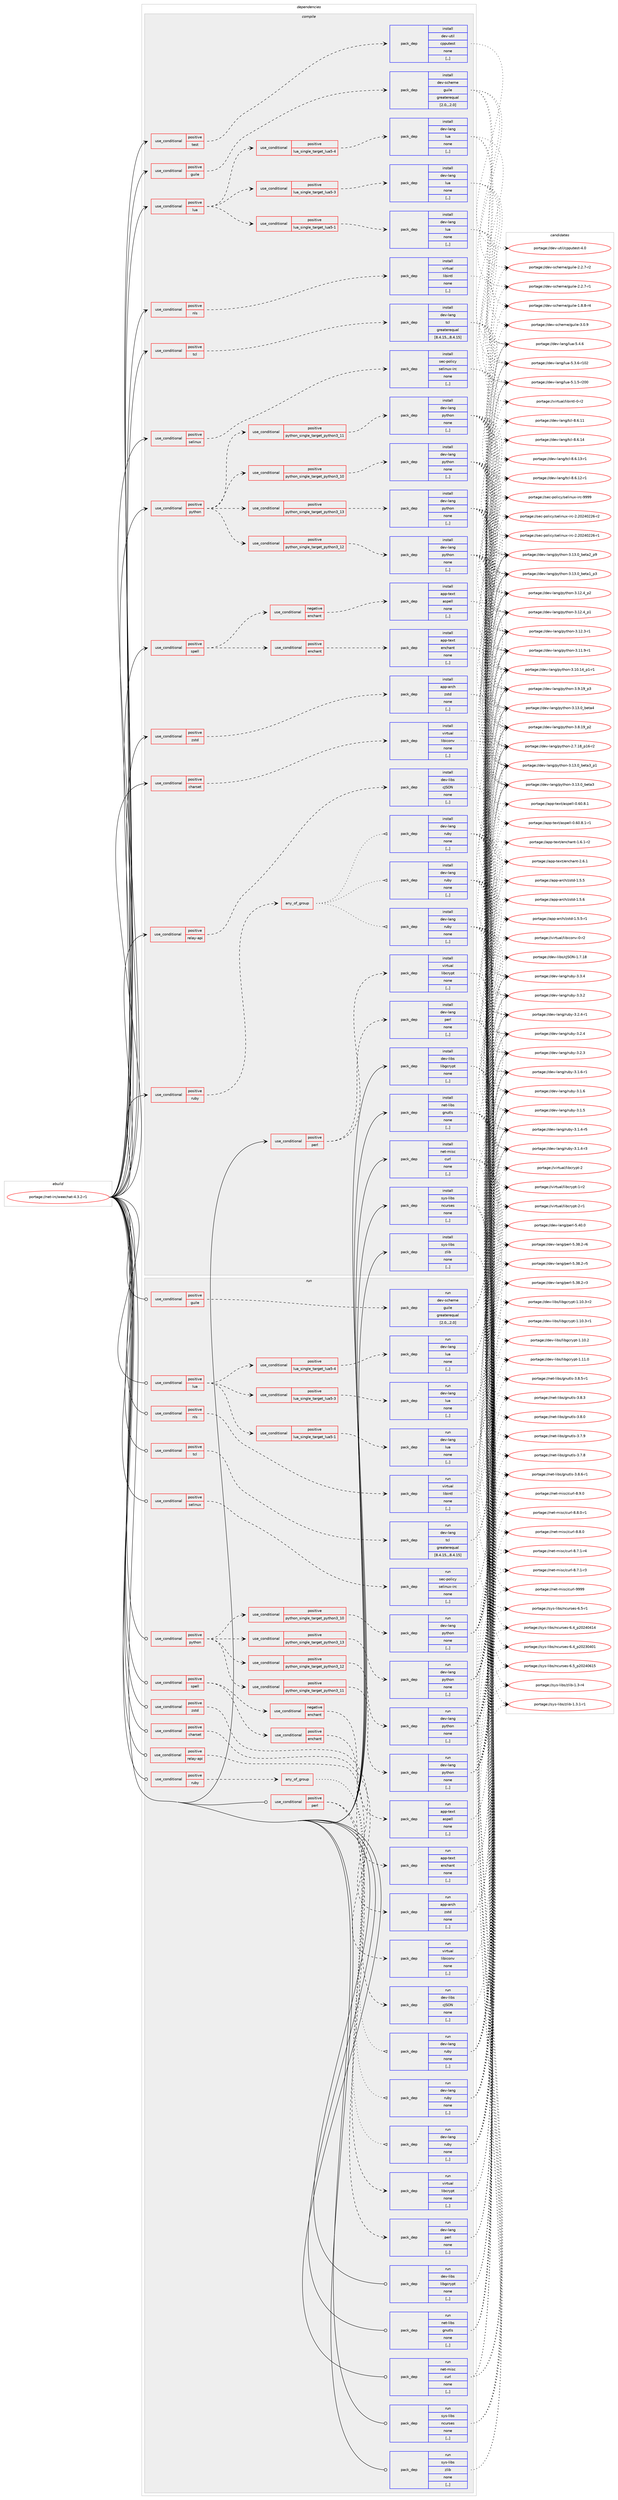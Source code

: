 digraph prolog {

# *************
# Graph options
# *************

newrank=true;
concentrate=true;
compound=true;
graph [rankdir=LR,fontname=Helvetica,fontsize=10,ranksep=1.5];#, ranksep=2.5, nodesep=0.2];
edge  [arrowhead=vee];
node  [fontname=Helvetica,fontsize=10];

# **********
# The ebuild
# **********

subgraph cluster_leftcol {
color=gray;
label=<<i>ebuild</i>>;
id [label="portage://net-irc/weechat-4.3.2-r1", color=red, width=4, href="../net-irc/weechat-4.3.2-r1.svg"];
}

# ****************
# The dependencies
# ****************

subgraph cluster_midcol {
color=gray;
label=<<i>dependencies</i>>;
subgraph cluster_compile {
fillcolor="#eeeeee";
style=filled;
label=<<i>compile</i>>;
subgraph cond93193 {
dependency357772 [label=<<TABLE BORDER="0" CELLBORDER="1" CELLSPACING="0" CELLPADDING="4"><TR><TD ROWSPAN="3" CELLPADDING="10">use_conditional</TD></TR><TR><TD>positive</TD></TR><TR><TD>charset</TD></TR></TABLE>>, shape=none, color=red];
subgraph pack261933 {
dependency357773 [label=<<TABLE BORDER="0" CELLBORDER="1" CELLSPACING="0" CELLPADDING="4" WIDTH="220"><TR><TD ROWSPAN="6" CELLPADDING="30">pack_dep</TD></TR><TR><TD WIDTH="110">install</TD></TR><TR><TD>virtual</TD></TR><TR><TD>libiconv</TD></TR><TR><TD>none</TD></TR><TR><TD>[,,]</TD></TR></TABLE>>, shape=none, color=blue];
}
dependency357772:e -> dependency357773:w [weight=20,style="dashed",arrowhead="vee"];
}
id:e -> dependency357772:w [weight=20,style="solid",arrowhead="vee"];
subgraph cond93194 {
dependency357774 [label=<<TABLE BORDER="0" CELLBORDER="1" CELLSPACING="0" CELLPADDING="4"><TR><TD ROWSPAN="3" CELLPADDING="10">use_conditional</TD></TR><TR><TD>positive</TD></TR><TR><TD>guile</TD></TR></TABLE>>, shape=none, color=red];
subgraph pack261934 {
dependency357775 [label=<<TABLE BORDER="0" CELLBORDER="1" CELLSPACING="0" CELLPADDING="4" WIDTH="220"><TR><TD ROWSPAN="6" CELLPADDING="30">pack_dep</TD></TR><TR><TD WIDTH="110">install</TD></TR><TR><TD>dev-scheme</TD></TR><TR><TD>guile</TD></TR><TR><TD>greaterequal</TD></TR><TR><TD>[2.0,,,2.0]</TD></TR></TABLE>>, shape=none, color=blue];
}
dependency357774:e -> dependency357775:w [weight=20,style="dashed",arrowhead="vee"];
}
id:e -> dependency357774:w [weight=20,style="solid",arrowhead="vee"];
subgraph cond93195 {
dependency357776 [label=<<TABLE BORDER="0" CELLBORDER="1" CELLSPACING="0" CELLPADDING="4"><TR><TD ROWSPAN="3" CELLPADDING="10">use_conditional</TD></TR><TR><TD>positive</TD></TR><TR><TD>lua</TD></TR></TABLE>>, shape=none, color=red];
subgraph cond93196 {
dependency357777 [label=<<TABLE BORDER="0" CELLBORDER="1" CELLSPACING="0" CELLPADDING="4"><TR><TD ROWSPAN="3" CELLPADDING="10">use_conditional</TD></TR><TR><TD>positive</TD></TR><TR><TD>lua_single_target_lua5-1</TD></TR></TABLE>>, shape=none, color=red];
subgraph pack261935 {
dependency357778 [label=<<TABLE BORDER="0" CELLBORDER="1" CELLSPACING="0" CELLPADDING="4" WIDTH="220"><TR><TD ROWSPAN="6" CELLPADDING="30">pack_dep</TD></TR><TR><TD WIDTH="110">install</TD></TR><TR><TD>dev-lang</TD></TR><TR><TD>lua</TD></TR><TR><TD>none</TD></TR><TR><TD>[,,]</TD></TR></TABLE>>, shape=none, color=blue];
}
dependency357777:e -> dependency357778:w [weight=20,style="dashed",arrowhead="vee"];
}
dependency357776:e -> dependency357777:w [weight=20,style="dashed",arrowhead="vee"];
subgraph cond93197 {
dependency357779 [label=<<TABLE BORDER="0" CELLBORDER="1" CELLSPACING="0" CELLPADDING="4"><TR><TD ROWSPAN="3" CELLPADDING="10">use_conditional</TD></TR><TR><TD>positive</TD></TR><TR><TD>lua_single_target_lua5-3</TD></TR></TABLE>>, shape=none, color=red];
subgraph pack261936 {
dependency357780 [label=<<TABLE BORDER="0" CELLBORDER="1" CELLSPACING="0" CELLPADDING="4" WIDTH="220"><TR><TD ROWSPAN="6" CELLPADDING="30">pack_dep</TD></TR><TR><TD WIDTH="110">install</TD></TR><TR><TD>dev-lang</TD></TR><TR><TD>lua</TD></TR><TR><TD>none</TD></TR><TR><TD>[,,]</TD></TR></TABLE>>, shape=none, color=blue];
}
dependency357779:e -> dependency357780:w [weight=20,style="dashed",arrowhead="vee"];
}
dependency357776:e -> dependency357779:w [weight=20,style="dashed",arrowhead="vee"];
subgraph cond93198 {
dependency357781 [label=<<TABLE BORDER="0" CELLBORDER="1" CELLSPACING="0" CELLPADDING="4"><TR><TD ROWSPAN="3" CELLPADDING="10">use_conditional</TD></TR><TR><TD>positive</TD></TR><TR><TD>lua_single_target_lua5-4</TD></TR></TABLE>>, shape=none, color=red];
subgraph pack261937 {
dependency357782 [label=<<TABLE BORDER="0" CELLBORDER="1" CELLSPACING="0" CELLPADDING="4" WIDTH="220"><TR><TD ROWSPAN="6" CELLPADDING="30">pack_dep</TD></TR><TR><TD WIDTH="110">install</TD></TR><TR><TD>dev-lang</TD></TR><TR><TD>lua</TD></TR><TR><TD>none</TD></TR><TR><TD>[,,]</TD></TR></TABLE>>, shape=none, color=blue];
}
dependency357781:e -> dependency357782:w [weight=20,style="dashed",arrowhead="vee"];
}
dependency357776:e -> dependency357781:w [weight=20,style="dashed",arrowhead="vee"];
}
id:e -> dependency357776:w [weight=20,style="solid",arrowhead="vee"];
subgraph cond93199 {
dependency357783 [label=<<TABLE BORDER="0" CELLBORDER="1" CELLSPACING="0" CELLPADDING="4"><TR><TD ROWSPAN="3" CELLPADDING="10">use_conditional</TD></TR><TR><TD>positive</TD></TR><TR><TD>nls</TD></TR></TABLE>>, shape=none, color=red];
subgraph pack261938 {
dependency357784 [label=<<TABLE BORDER="0" CELLBORDER="1" CELLSPACING="0" CELLPADDING="4" WIDTH="220"><TR><TD ROWSPAN="6" CELLPADDING="30">pack_dep</TD></TR><TR><TD WIDTH="110">install</TD></TR><TR><TD>virtual</TD></TR><TR><TD>libintl</TD></TR><TR><TD>none</TD></TR><TR><TD>[,,]</TD></TR></TABLE>>, shape=none, color=blue];
}
dependency357783:e -> dependency357784:w [weight=20,style="dashed",arrowhead="vee"];
}
id:e -> dependency357783:w [weight=20,style="solid",arrowhead="vee"];
subgraph cond93200 {
dependency357785 [label=<<TABLE BORDER="0" CELLBORDER="1" CELLSPACING="0" CELLPADDING="4"><TR><TD ROWSPAN="3" CELLPADDING="10">use_conditional</TD></TR><TR><TD>positive</TD></TR><TR><TD>perl</TD></TR></TABLE>>, shape=none, color=red];
subgraph pack261939 {
dependency357786 [label=<<TABLE BORDER="0" CELLBORDER="1" CELLSPACING="0" CELLPADDING="4" WIDTH="220"><TR><TD ROWSPAN="6" CELLPADDING="30">pack_dep</TD></TR><TR><TD WIDTH="110">install</TD></TR><TR><TD>dev-lang</TD></TR><TR><TD>perl</TD></TR><TR><TD>none</TD></TR><TR><TD>[,,]</TD></TR></TABLE>>, shape=none, color=blue];
}
dependency357785:e -> dependency357786:w [weight=20,style="dashed",arrowhead="vee"];
subgraph pack261940 {
dependency357787 [label=<<TABLE BORDER="0" CELLBORDER="1" CELLSPACING="0" CELLPADDING="4" WIDTH="220"><TR><TD ROWSPAN="6" CELLPADDING="30">pack_dep</TD></TR><TR><TD WIDTH="110">install</TD></TR><TR><TD>virtual</TD></TR><TR><TD>libcrypt</TD></TR><TR><TD>none</TD></TR><TR><TD>[,,]</TD></TR></TABLE>>, shape=none, color=blue];
}
dependency357785:e -> dependency357787:w [weight=20,style="dashed",arrowhead="vee"];
}
id:e -> dependency357785:w [weight=20,style="solid",arrowhead="vee"];
subgraph cond93201 {
dependency357788 [label=<<TABLE BORDER="0" CELLBORDER="1" CELLSPACING="0" CELLPADDING="4"><TR><TD ROWSPAN="3" CELLPADDING="10">use_conditional</TD></TR><TR><TD>positive</TD></TR><TR><TD>python</TD></TR></TABLE>>, shape=none, color=red];
subgraph cond93202 {
dependency357789 [label=<<TABLE BORDER="0" CELLBORDER="1" CELLSPACING="0" CELLPADDING="4"><TR><TD ROWSPAN="3" CELLPADDING="10">use_conditional</TD></TR><TR><TD>positive</TD></TR><TR><TD>python_single_target_python3_10</TD></TR></TABLE>>, shape=none, color=red];
subgraph pack261941 {
dependency357790 [label=<<TABLE BORDER="0" CELLBORDER="1" CELLSPACING="0" CELLPADDING="4" WIDTH="220"><TR><TD ROWSPAN="6" CELLPADDING="30">pack_dep</TD></TR><TR><TD WIDTH="110">install</TD></TR><TR><TD>dev-lang</TD></TR><TR><TD>python</TD></TR><TR><TD>none</TD></TR><TR><TD>[,,]</TD></TR></TABLE>>, shape=none, color=blue];
}
dependency357789:e -> dependency357790:w [weight=20,style="dashed",arrowhead="vee"];
}
dependency357788:e -> dependency357789:w [weight=20,style="dashed",arrowhead="vee"];
subgraph cond93203 {
dependency357791 [label=<<TABLE BORDER="0" CELLBORDER="1" CELLSPACING="0" CELLPADDING="4"><TR><TD ROWSPAN="3" CELLPADDING="10">use_conditional</TD></TR><TR><TD>positive</TD></TR><TR><TD>python_single_target_python3_11</TD></TR></TABLE>>, shape=none, color=red];
subgraph pack261942 {
dependency357792 [label=<<TABLE BORDER="0" CELLBORDER="1" CELLSPACING="0" CELLPADDING="4" WIDTH="220"><TR><TD ROWSPAN="6" CELLPADDING="30">pack_dep</TD></TR><TR><TD WIDTH="110">install</TD></TR><TR><TD>dev-lang</TD></TR><TR><TD>python</TD></TR><TR><TD>none</TD></TR><TR><TD>[,,]</TD></TR></TABLE>>, shape=none, color=blue];
}
dependency357791:e -> dependency357792:w [weight=20,style="dashed",arrowhead="vee"];
}
dependency357788:e -> dependency357791:w [weight=20,style="dashed",arrowhead="vee"];
subgraph cond93204 {
dependency357793 [label=<<TABLE BORDER="0" CELLBORDER="1" CELLSPACING="0" CELLPADDING="4"><TR><TD ROWSPAN="3" CELLPADDING="10">use_conditional</TD></TR><TR><TD>positive</TD></TR><TR><TD>python_single_target_python3_12</TD></TR></TABLE>>, shape=none, color=red];
subgraph pack261943 {
dependency357794 [label=<<TABLE BORDER="0" CELLBORDER="1" CELLSPACING="0" CELLPADDING="4" WIDTH="220"><TR><TD ROWSPAN="6" CELLPADDING="30">pack_dep</TD></TR><TR><TD WIDTH="110">install</TD></TR><TR><TD>dev-lang</TD></TR><TR><TD>python</TD></TR><TR><TD>none</TD></TR><TR><TD>[,,]</TD></TR></TABLE>>, shape=none, color=blue];
}
dependency357793:e -> dependency357794:w [weight=20,style="dashed",arrowhead="vee"];
}
dependency357788:e -> dependency357793:w [weight=20,style="dashed",arrowhead="vee"];
subgraph cond93205 {
dependency357795 [label=<<TABLE BORDER="0" CELLBORDER="1" CELLSPACING="0" CELLPADDING="4"><TR><TD ROWSPAN="3" CELLPADDING="10">use_conditional</TD></TR><TR><TD>positive</TD></TR><TR><TD>python_single_target_python3_13</TD></TR></TABLE>>, shape=none, color=red];
subgraph pack261944 {
dependency357796 [label=<<TABLE BORDER="0" CELLBORDER="1" CELLSPACING="0" CELLPADDING="4" WIDTH="220"><TR><TD ROWSPAN="6" CELLPADDING="30">pack_dep</TD></TR><TR><TD WIDTH="110">install</TD></TR><TR><TD>dev-lang</TD></TR><TR><TD>python</TD></TR><TR><TD>none</TD></TR><TR><TD>[,,]</TD></TR></TABLE>>, shape=none, color=blue];
}
dependency357795:e -> dependency357796:w [weight=20,style="dashed",arrowhead="vee"];
}
dependency357788:e -> dependency357795:w [weight=20,style="dashed",arrowhead="vee"];
}
id:e -> dependency357788:w [weight=20,style="solid",arrowhead="vee"];
subgraph cond93206 {
dependency357797 [label=<<TABLE BORDER="0" CELLBORDER="1" CELLSPACING="0" CELLPADDING="4"><TR><TD ROWSPAN="3" CELLPADDING="10">use_conditional</TD></TR><TR><TD>positive</TD></TR><TR><TD>relay-api</TD></TR></TABLE>>, shape=none, color=red];
subgraph pack261945 {
dependency357798 [label=<<TABLE BORDER="0" CELLBORDER="1" CELLSPACING="0" CELLPADDING="4" WIDTH="220"><TR><TD ROWSPAN="6" CELLPADDING="30">pack_dep</TD></TR><TR><TD WIDTH="110">install</TD></TR><TR><TD>dev-libs</TD></TR><TR><TD>cJSON</TD></TR><TR><TD>none</TD></TR><TR><TD>[,,]</TD></TR></TABLE>>, shape=none, color=blue];
}
dependency357797:e -> dependency357798:w [weight=20,style="dashed",arrowhead="vee"];
}
id:e -> dependency357797:w [weight=20,style="solid",arrowhead="vee"];
subgraph cond93207 {
dependency357799 [label=<<TABLE BORDER="0" CELLBORDER="1" CELLSPACING="0" CELLPADDING="4"><TR><TD ROWSPAN="3" CELLPADDING="10">use_conditional</TD></TR><TR><TD>positive</TD></TR><TR><TD>ruby</TD></TR></TABLE>>, shape=none, color=red];
subgraph any2457 {
dependency357800 [label=<<TABLE BORDER="0" CELLBORDER="1" CELLSPACING="0" CELLPADDING="4"><TR><TD CELLPADDING="10">any_of_group</TD></TR></TABLE>>, shape=none, color=red];subgraph pack261946 {
dependency357801 [label=<<TABLE BORDER="0" CELLBORDER="1" CELLSPACING="0" CELLPADDING="4" WIDTH="220"><TR><TD ROWSPAN="6" CELLPADDING="30">pack_dep</TD></TR><TR><TD WIDTH="110">install</TD></TR><TR><TD>dev-lang</TD></TR><TR><TD>ruby</TD></TR><TR><TD>none</TD></TR><TR><TD>[,,]</TD></TR></TABLE>>, shape=none, color=blue];
}
dependency357800:e -> dependency357801:w [weight=20,style="dotted",arrowhead="oinv"];
subgraph pack261947 {
dependency357802 [label=<<TABLE BORDER="0" CELLBORDER="1" CELLSPACING="0" CELLPADDING="4" WIDTH="220"><TR><TD ROWSPAN="6" CELLPADDING="30">pack_dep</TD></TR><TR><TD WIDTH="110">install</TD></TR><TR><TD>dev-lang</TD></TR><TR><TD>ruby</TD></TR><TR><TD>none</TD></TR><TR><TD>[,,]</TD></TR></TABLE>>, shape=none, color=blue];
}
dependency357800:e -> dependency357802:w [weight=20,style="dotted",arrowhead="oinv"];
subgraph pack261948 {
dependency357803 [label=<<TABLE BORDER="0" CELLBORDER="1" CELLSPACING="0" CELLPADDING="4" WIDTH="220"><TR><TD ROWSPAN="6" CELLPADDING="30">pack_dep</TD></TR><TR><TD WIDTH="110">install</TD></TR><TR><TD>dev-lang</TD></TR><TR><TD>ruby</TD></TR><TR><TD>none</TD></TR><TR><TD>[,,]</TD></TR></TABLE>>, shape=none, color=blue];
}
dependency357800:e -> dependency357803:w [weight=20,style="dotted",arrowhead="oinv"];
}
dependency357799:e -> dependency357800:w [weight=20,style="dashed",arrowhead="vee"];
}
id:e -> dependency357799:w [weight=20,style="solid",arrowhead="vee"];
subgraph cond93208 {
dependency357804 [label=<<TABLE BORDER="0" CELLBORDER="1" CELLSPACING="0" CELLPADDING="4"><TR><TD ROWSPAN="3" CELLPADDING="10">use_conditional</TD></TR><TR><TD>positive</TD></TR><TR><TD>selinux</TD></TR></TABLE>>, shape=none, color=red];
subgraph pack261949 {
dependency357805 [label=<<TABLE BORDER="0" CELLBORDER="1" CELLSPACING="0" CELLPADDING="4" WIDTH="220"><TR><TD ROWSPAN="6" CELLPADDING="30">pack_dep</TD></TR><TR><TD WIDTH="110">install</TD></TR><TR><TD>sec-policy</TD></TR><TR><TD>selinux-irc</TD></TR><TR><TD>none</TD></TR><TR><TD>[,,]</TD></TR></TABLE>>, shape=none, color=blue];
}
dependency357804:e -> dependency357805:w [weight=20,style="dashed",arrowhead="vee"];
}
id:e -> dependency357804:w [weight=20,style="solid",arrowhead="vee"];
subgraph cond93209 {
dependency357806 [label=<<TABLE BORDER="0" CELLBORDER="1" CELLSPACING="0" CELLPADDING="4"><TR><TD ROWSPAN="3" CELLPADDING="10">use_conditional</TD></TR><TR><TD>positive</TD></TR><TR><TD>spell</TD></TR></TABLE>>, shape=none, color=red];
subgraph cond93210 {
dependency357807 [label=<<TABLE BORDER="0" CELLBORDER="1" CELLSPACING="0" CELLPADDING="4"><TR><TD ROWSPAN="3" CELLPADDING="10">use_conditional</TD></TR><TR><TD>positive</TD></TR><TR><TD>enchant</TD></TR></TABLE>>, shape=none, color=red];
subgraph pack261950 {
dependency357808 [label=<<TABLE BORDER="0" CELLBORDER="1" CELLSPACING="0" CELLPADDING="4" WIDTH="220"><TR><TD ROWSPAN="6" CELLPADDING="30">pack_dep</TD></TR><TR><TD WIDTH="110">install</TD></TR><TR><TD>app-text</TD></TR><TR><TD>enchant</TD></TR><TR><TD>none</TD></TR><TR><TD>[,,]</TD></TR></TABLE>>, shape=none, color=blue];
}
dependency357807:e -> dependency357808:w [weight=20,style="dashed",arrowhead="vee"];
}
dependency357806:e -> dependency357807:w [weight=20,style="dashed",arrowhead="vee"];
subgraph cond93211 {
dependency357809 [label=<<TABLE BORDER="0" CELLBORDER="1" CELLSPACING="0" CELLPADDING="4"><TR><TD ROWSPAN="3" CELLPADDING="10">use_conditional</TD></TR><TR><TD>negative</TD></TR><TR><TD>enchant</TD></TR></TABLE>>, shape=none, color=red];
subgraph pack261951 {
dependency357810 [label=<<TABLE BORDER="0" CELLBORDER="1" CELLSPACING="0" CELLPADDING="4" WIDTH="220"><TR><TD ROWSPAN="6" CELLPADDING="30">pack_dep</TD></TR><TR><TD WIDTH="110">install</TD></TR><TR><TD>app-text</TD></TR><TR><TD>aspell</TD></TR><TR><TD>none</TD></TR><TR><TD>[,,]</TD></TR></TABLE>>, shape=none, color=blue];
}
dependency357809:e -> dependency357810:w [weight=20,style="dashed",arrowhead="vee"];
}
dependency357806:e -> dependency357809:w [weight=20,style="dashed",arrowhead="vee"];
}
id:e -> dependency357806:w [weight=20,style="solid",arrowhead="vee"];
subgraph cond93212 {
dependency357811 [label=<<TABLE BORDER="0" CELLBORDER="1" CELLSPACING="0" CELLPADDING="4"><TR><TD ROWSPAN="3" CELLPADDING="10">use_conditional</TD></TR><TR><TD>positive</TD></TR><TR><TD>tcl</TD></TR></TABLE>>, shape=none, color=red];
subgraph pack261952 {
dependency357812 [label=<<TABLE BORDER="0" CELLBORDER="1" CELLSPACING="0" CELLPADDING="4" WIDTH="220"><TR><TD ROWSPAN="6" CELLPADDING="30">pack_dep</TD></TR><TR><TD WIDTH="110">install</TD></TR><TR><TD>dev-lang</TD></TR><TR><TD>tcl</TD></TR><TR><TD>greaterequal</TD></TR><TR><TD>[8.4.15,,,8.4.15]</TD></TR></TABLE>>, shape=none, color=blue];
}
dependency357811:e -> dependency357812:w [weight=20,style="dashed",arrowhead="vee"];
}
id:e -> dependency357811:w [weight=20,style="solid",arrowhead="vee"];
subgraph cond93213 {
dependency357813 [label=<<TABLE BORDER="0" CELLBORDER="1" CELLSPACING="0" CELLPADDING="4"><TR><TD ROWSPAN="3" CELLPADDING="10">use_conditional</TD></TR><TR><TD>positive</TD></TR><TR><TD>test</TD></TR></TABLE>>, shape=none, color=red];
subgraph pack261953 {
dependency357814 [label=<<TABLE BORDER="0" CELLBORDER="1" CELLSPACING="0" CELLPADDING="4" WIDTH="220"><TR><TD ROWSPAN="6" CELLPADDING="30">pack_dep</TD></TR><TR><TD WIDTH="110">install</TD></TR><TR><TD>dev-util</TD></TR><TR><TD>cpputest</TD></TR><TR><TD>none</TD></TR><TR><TD>[,,]</TD></TR></TABLE>>, shape=none, color=blue];
}
dependency357813:e -> dependency357814:w [weight=20,style="dashed",arrowhead="vee"];
}
id:e -> dependency357813:w [weight=20,style="solid",arrowhead="vee"];
subgraph cond93214 {
dependency357815 [label=<<TABLE BORDER="0" CELLBORDER="1" CELLSPACING="0" CELLPADDING="4"><TR><TD ROWSPAN="3" CELLPADDING="10">use_conditional</TD></TR><TR><TD>positive</TD></TR><TR><TD>zstd</TD></TR></TABLE>>, shape=none, color=red];
subgraph pack261954 {
dependency357816 [label=<<TABLE BORDER="0" CELLBORDER="1" CELLSPACING="0" CELLPADDING="4" WIDTH="220"><TR><TD ROWSPAN="6" CELLPADDING="30">pack_dep</TD></TR><TR><TD WIDTH="110">install</TD></TR><TR><TD>app-arch</TD></TR><TR><TD>zstd</TD></TR><TR><TD>none</TD></TR><TR><TD>[,,]</TD></TR></TABLE>>, shape=none, color=blue];
}
dependency357815:e -> dependency357816:w [weight=20,style="dashed",arrowhead="vee"];
}
id:e -> dependency357815:w [weight=20,style="solid",arrowhead="vee"];
subgraph pack261955 {
dependency357817 [label=<<TABLE BORDER="0" CELLBORDER="1" CELLSPACING="0" CELLPADDING="4" WIDTH="220"><TR><TD ROWSPAN="6" CELLPADDING="30">pack_dep</TD></TR><TR><TD WIDTH="110">install</TD></TR><TR><TD>dev-libs</TD></TR><TR><TD>libgcrypt</TD></TR><TR><TD>none</TD></TR><TR><TD>[,,]</TD></TR></TABLE>>, shape=none, color=blue];
}
id:e -> dependency357817:w [weight=20,style="solid",arrowhead="vee"];
subgraph pack261956 {
dependency357818 [label=<<TABLE BORDER="0" CELLBORDER="1" CELLSPACING="0" CELLPADDING="4" WIDTH="220"><TR><TD ROWSPAN="6" CELLPADDING="30">pack_dep</TD></TR><TR><TD WIDTH="110">install</TD></TR><TR><TD>net-libs</TD></TR><TR><TD>gnutls</TD></TR><TR><TD>none</TD></TR><TR><TD>[,,]</TD></TR></TABLE>>, shape=none, color=blue];
}
id:e -> dependency357818:w [weight=20,style="solid",arrowhead="vee"];
subgraph pack261957 {
dependency357819 [label=<<TABLE BORDER="0" CELLBORDER="1" CELLSPACING="0" CELLPADDING="4" WIDTH="220"><TR><TD ROWSPAN="6" CELLPADDING="30">pack_dep</TD></TR><TR><TD WIDTH="110">install</TD></TR><TR><TD>net-misc</TD></TR><TR><TD>curl</TD></TR><TR><TD>none</TD></TR><TR><TD>[,,]</TD></TR></TABLE>>, shape=none, color=blue];
}
id:e -> dependency357819:w [weight=20,style="solid",arrowhead="vee"];
subgraph pack261958 {
dependency357820 [label=<<TABLE BORDER="0" CELLBORDER="1" CELLSPACING="0" CELLPADDING="4" WIDTH="220"><TR><TD ROWSPAN="6" CELLPADDING="30">pack_dep</TD></TR><TR><TD WIDTH="110">install</TD></TR><TR><TD>sys-libs</TD></TR><TR><TD>ncurses</TD></TR><TR><TD>none</TD></TR><TR><TD>[,,]</TD></TR></TABLE>>, shape=none, color=blue];
}
id:e -> dependency357820:w [weight=20,style="solid",arrowhead="vee"];
subgraph pack261959 {
dependency357821 [label=<<TABLE BORDER="0" CELLBORDER="1" CELLSPACING="0" CELLPADDING="4" WIDTH="220"><TR><TD ROWSPAN="6" CELLPADDING="30">pack_dep</TD></TR><TR><TD WIDTH="110">install</TD></TR><TR><TD>sys-libs</TD></TR><TR><TD>zlib</TD></TR><TR><TD>none</TD></TR><TR><TD>[,,]</TD></TR></TABLE>>, shape=none, color=blue];
}
id:e -> dependency357821:w [weight=20,style="solid",arrowhead="vee"];
}
subgraph cluster_compileandrun {
fillcolor="#eeeeee";
style=filled;
label=<<i>compile and run</i>>;
}
subgraph cluster_run {
fillcolor="#eeeeee";
style=filled;
label=<<i>run</i>>;
subgraph cond93215 {
dependency357822 [label=<<TABLE BORDER="0" CELLBORDER="1" CELLSPACING="0" CELLPADDING="4"><TR><TD ROWSPAN="3" CELLPADDING="10">use_conditional</TD></TR><TR><TD>positive</TD></TR><TR><TD>charset</TD></TR></TABLE>>, shape=none, color=red];
subgraph pack261960 {
dependency357823 [label=<<TABLE BORDER="0" CELLBORDER="1" CELLSPACING="0" CELLPADDING="4" WIDTH="220"><TR><TD ROWSPAN="6" CELLPADDING="30">pack_dep</TD></TR><TR><TD WIDTH="110">run</TD></TR><TR><TD>virtual</TD></TR><TR><TD>libiconv</TD></TR><TR><TD>none</TD></TR><TR><TD>[,,]</TD></TR></TABLE>>, shape=none, color=blue];
}
dependency357822:e -> dependency357823:w [weight=20,style="dashed",arrowhead="vee"];
}
id:e -> dependency357822:w [weight=20,style="solid",arrowhead="odot"];
subgraph cond93216 {
dependency357824 [label=<<TABLE BORDER="0" CELLBORDER="1" CELLSPACING="0" CELLPADDING="4"><TR><TD ROWSPAN="3" CELLPADDING="10">use_conditional</TD></TR><TR><TD>positive</TD></TR><TR><TD>guile</TD></TR></TABLE>>, shape=none, color=red];
subgraph pack261961 {
dependency357825 [label=<<TABLE BORDER="0" CELLBORDER="1" CELLSPACING="0" CELLPADDING="4" WIDTH="220"><TR><TD ROWSPAN="6" CELLPADDING="30">pack_dep</TD></TR><TR><TD WIDTH="110">run</TD></TR><TR><TD>dev-scheme</TD></TR><TR><TD>guile</TD></TR><TR><TD>greaterequal</TD></TR><TR><TD>[2.0,,,2.0]</TD></TR></TABLE>>, shape=none, color=blue];
}
dependency357824:e -> dependency357825:w [weight=20,style="dashed",arrowhead="vee"];
}
id:e -> dependency357824:w [weight=20,style="solid",arrowhead="odot"];
subgraph cond93217 {
dependency357826 [label=<<TABLE BORDER="0" CELLBORDER="1" CELLSPACING="0" CELLPADDING="4"><TR><TD ROWSPAN="3" CELLPADDING="10">use_conditional</TD></TR><TR><TD>positive</TD></TR><TR><TD>lua</TD></TR></TABLE>>, shape=none, color=red];
subgraph cond93218 {
dependency357827 [label=<<TABLE BORDER="0" CELLBORDER="1" CELLSPACING="0" CELLPADDING="4"><TR><TD ROWSPAN="3" CELLPADDING="10">use_conditional</TD></TR><TR><TD>positive</TD></TR><TR><TD>lua_single_target_lua5-1</TD></TR></TABLE>>, shape=none, color=red];
subgraph pack261962 {
dependency357828 [label=<<TABLE BORDER="0" CELLBORDER="1" CELLSPACING="0" CELLPADDING="4" WIDTH="220"><TR><TD ROWSPAN="6" CELLPADDING="30">pack_dep</TD></TR><TR><TD WIDTH="110">run</TD></TR><TR><TD>dev-lang</TD></TR><TR><TD>lua</TD></TR><TR><TD>none</TD></TR><TR><TD>[,,]</TD></TR></TABLE>>, shape=none, color=blue];
}
dependency357827:e -> dependency357828:w [weight=20,style="dashed",arrowhead="vee"];
}
dependency357826:e -> dependency357827:w [weight=20,style="dashed",arrowhead="vee"];
subgraph cond93219 {
dependency357829 [label=<<TABLE BORDER="0" CELLBORDER="1" CELLSPACING="0" CELLPADDING="4"><TR><TD ROWSPAN="3" CELLPADDING="10">use_conditional</TD></TR><TR><TD>positive</TD></TR><TR><TD>lua_single_target_lua5-3</TD></TR></TABLE>>, shape=none, color=red];
subgraph pack261963 {
dependency357830 [label=<<TABLE BORDER="0" CELLBORDER="1" CELLSPACING="0" CELLPADDING="4" WIDTH="220"><TR><TD ROWSPAN="6" CELLPADDING="30">pack_dep</TD></TR><TR><TD WIDTH="110">run</TD></TR><TR><TD>dev-lang</TD></TR><TR><TD>lua</TD></TR><TR><TD>none</TD></TR><TR><TD>[,,]</TD></TR></TABLE>>, shape=none, color=blue];
}
dependency357829:e -> dependency357830:w [weight=20,style="dashed",arrowhead="vee"];
}
dependency357826:e -> dependency357829:w [weight=20,style="dashed",arrowhead="vee"];
subgraph cond93220 {
dependency357831 [label=<<TABLE BORDER="0" CELLBORDER="1" CELLSPACING="0" CELLPADDING="4"><TR><TD ROWSPAN="3" CELLPADDING="10">use_conditional</TD></TR><TR><TD>positive</TD></TR><TR><TD>lua_single_target_lua5-4</TD></TR></TABLE>>, shape=none, color=red];
subgraph pack261964 {
dependency357832 [label=<<TABLE BORDER="0" CELLBORDER="1" CELLSPACING="0" CELLPADDING="4" WIDTH="220"><TR><TD ROWSPAN="6" CELLPADDING="30">pack_dep</TD></TR><TR><TD WIDTH="110">run</TD></TR><TR><TD>dev-lang</TD></TR><TR><TD>lua</TD></TR><TR><TD>none</TD></TR><TR><TD>[,,]</TD></TR></TABLE>>, shape=none, color=blue];
}
dependency357831:e -> dependency357832:w [weight=20,style="dashed",arrowhead="vee"];
}
dependency357826:e -> dependency357831:w [weight=20,style="dashed",arrowhead="vee"];
}
id:e -> dependency357826:w [weight=20,style="solid",arrowhead="odot"];
subgraph cond93221 {
dependency357833 [label=<<TABLE BORDER="0" CELLBORDER="1" CELLSPACING="0" CELLPADDING="4"><TR><TD ROWSPAN="3" CELLPADDING="10">use_conditional</TD></TR><TR><TD>positive</TD></TR><TR><TD>nls</TD></TR></TABLE>>, shape=none, color=red];
subgraph pack261965 {
dependency357834 [label=<<TABLE BORDER="0" CELLBORDER="1" CELLSPACING="0" CELLPADDING="4" WIDTH="220"><TR><TD ROWSPAN="6" CELLPADDING="30">pack_dep</TD></TR><TR><TD WIDTH="110">run</TD></TR><TR><TD>virtual</TD></TR><TR><TD>libintl</TD></TR><TR><TD>none</TD></TR><TR><TD>[,,]</TD></TR></TABLE>>, shape=none, color=blue];
}
dependency357833:e -> dependency357834:w [weight=20,style="dashed",arrowhead="vee"];
}
id:e -> dependency357833:w [weight=20,style="solid",arrowhead="odot"];
subgraph cond93222 {
dependency357835 [label=<<TABLE BORDER="0" CELLBORDER="1" CELLSPACING="0" CELLPADDING="4"><TR><TD ROWSPAN="3" CELLPADDING="10">use_conditional</TD></TR><TR><TD>positive</TD></TR><TR><TD>perl</TD></TR></TABLE>>, shape=none, color=red];
subgraph pack261966 {
dependency357836 [label=<<TABLE BORDER="0" CELLBORDER="1" CELLSPACING="0" CELLPADDING="4" WIDTH="220"><TR><TD ROWSPAN="6" CELLPADDING="30">pack_dep</TD></TR><TR><TD WIDTH="110">run</TD></TR><TR><TD>dev-lang</TD></TR><TR><TD>perl</TD></TR><TR><TD>none</TD></TR><TR><TD>[,,]</TD></TR></TABLE>>, shape=none, color=blue];
}
dependency357835:e -> dependency357836:w [weight=20,style="dashed",arrowhead="vee"];
subgraph pack261967 {
dependency357837 [label=<<TABLE BORDER="0" CELLBORDER="1" CELLSPACING="0" CELLPADDING="4" WIDTH="220"><TR><TD ROWSPAN="6" CELLPADDING="30">pack_dep</TD></TR><TR><TD WIDTH="110">run</TD></TR><TR><TD>virtual</TD></TR><TR><TD>libcrypt</TD></TR><TR><TD>none</TD></TR><TR><TD>[,,]</TD></TR></TABLE>>, shape=none, color=blue];
}
dependency357835:e -> dependency357837:w [weight=20,style="dashed",arrowhead="vee"];
}
id:e -> dependency357835:w [weight=20,style="solid",arrowhead="odot"];
subgraph cond93223 {
dependency357838 [label=<<TABLE BORDER="0" CELLBORDER="1" CELLSPACING="0" CELLPADDING="4"><TR><TD ROWSPAN="3" CELLPADDING="10">use_conditional</TD></TR><TR><TD>positive</TD></TR><TR><TD>python</TD></TR></TABLE>>, shape=none, color=red];
subgraph cond93224 {
dependency357839 [label=<<TABLE BORDER="0" CELLBORDER="1" CELLSPACING="0" CELLPADDING="4"><TR><TD ROWSPAN="3" CELLPADDING="10">use_conditional</TD></TR><TR><TD>positive</TD></TR><TR><TD>python_single_target_python3_10</TD></TR></TABLE>>, shape=none, color=red];
subgraph pack261968 {
dependency357840 [label=<<TABLE BORDER="0" CELLBORDER="1" CELLSPACING="0" CELLPADDING="4" WIDTH="220"><TR><TD ROWSPAN="6" CELLPADDING="30">pack_dep</TD></TR><TR><TD WIDTH="110">run</TD></TR><TR><TD>dev-lang</TD></TR><TR><TD>python</TD></TR><TR><TD>none</TD></TR><TR><TD>[,,]</TD></TR></TABLE>>, shape=none, color=blue];
}
dependency357839:e -> dependency357840:w [weight=20,style="dashed",arrowhead="vee"];
}
dependency357838:e -> dependency357839:w [weight=20,style="dashed",arrowhead="vee"];
subgraph cond93225 {
dependency357841 [label=<<TABLE BORDER="0" CELLBORDER="1" CELLSPACING="0" CELLPADDING="4"><TR><TD ROWSPAN="3" CELLPADDING="10">use_conditional</TD></TR><TR><TD>positive</TD></TR><TR><TD>python_single_target_python3_11</TD></TR></TABLE>>, shape=none, color=red];
subgraph pack261969 {
dependency357842 [label=<<TABLE BORDER="0" CELLBORDER="1" CELLSPACING="0" CELLPADDING="4" WIDTH="220"><TR><TD ROWSPAN="6" CELLPADDING="30">pack_dep</TD></TR><TR><TD WIDTH="110">run</TD></TR><TR><TD>dev-lang</TD></TR><TR><TD>python</TD></TR><TR><TD>none</TD></TR><TR><TD>[,,]</TD></TR></TABLE>>, shape=none, color=blue];
}
dependency357841:e -> dependency357842:w [weight=20,style="dashed",arrowhead="vee"];
}
dependency357838:e -> dependency357841:w [weight=20,style="dashed",arrowhead="vee"];
subgraph cond93226 {
dependency357843 [label=<<TABLE BORDER="0" CELLBORDER="1" CELLSPACING="0" CELLPADDING="4"><TR><TD ROWSPAN="3" CELLPADDING="10">use_conditional</TD></TR><TR><TD>positive</TD></TR><TR><TD>python_single_target_python3_12</TD></TR></TABLE>>, shape=none, color=red];
subgraph pack261970 {
dependency357844 [label=<<TABLE BORDER="0" CELLBORDER="1" CELLSPACING="0" CELLPADDING="4" WIDTH="220"><TR><TD ROWSPAN="6" CELLPADDING="30">pack_dep</TD></TR><TR><TD WIDTH="110">run</TD></TR><TR><TD>dev-lang</TD></TR><TR><TD>python</TD></TR><TR><TD>none</TD></TR><TR><TD>[,,]</TD></TR></TABLE>>, shape=none, color=blue];
}
dependency357843:e -> dependency357844:w [weight=20,style="dashed",arrowhead="vee"];
}
dependency357838:e -> dependency357843:w [weight=20,style="dashed",arrowhead="vee"];
subgraph cond93227 {
dependency357845 [label=<<TABLE BORDER="0" CELLBORDER="1" CELLSPACING="0" CELLPADDING="4"><TR><TD ROWSPAN="3" CELLPADDING="10">use_conditional</TD></TR><TR><TD>positive</TD></TR><TR><TD>python_single_target_python3_13</TD></TR></TABLE>>, shape=none, color=red];
subgraph pack261971 {
dependency357846 [label=<<TABLE BORDER="0" CELLBORDER="1" CELLSPACING="0" CELLPADDING="4" WIDTH="220"><TR><TD ROWSPAN="6" CELLPADDING="30">pack_dep</TD></TR><TR><TD WIDTH="110">run</TD></TR><TR><TD>dev-lang</TD></TR><TR><TD>python</TD></TR><TR><TD>none</TD></TR><TR><TD>[,,]</TD></TR></TABLE>>, shape=none, color=blue];
}
dependency357845:e -> dependency357846:w [weight=20,style="dashed",arrowhead="vee"];
}
dependency357838:e -> dependency357845:w [weight=20,style="dashed",arrowhead="vee"];
}
id:e -> dependency357838:w [weight=20,style="solid",arrowhead="odot"];
subgraph cond93228 {
dependency357847 [label=<<TABLE BORDER="0" CELLBORDER="1" CELLSPACING="0" CELLPADDING="4"><TR><TD ROWSPAN="3" CELLPADDING="10">use_conditional</TD></TR><TR><TD>positive</TD></TR><TR><TD>relay-api</TD></TR></TABLE>>, shape=none, color=red];
subgraph pack261972 {
dependency357848 [label=<<TABLE BORDER="0" CELLBORDER="1" CELLSPACING="0" CELLPADDING="4" WIDTH="220"><TR><TD ROWSPAN="6" CELLPADDING="30">pack_dep</TD></TR><TR><TD WIDTH="110">run</TD></TR><TR><TD>dev-libs</TD></TR><TR><TD>cJSON</TD></TR><TR><TD>none</TD></TR><TR><TD>[,,]</TD></TR></TABLE>>, shape=none, color=blue];
}
dependency357847:e -> dependency357848:w [weight=20,style="dashed",arrowhead="vee"];
}
id:e -> dependency357847:w [weight=20,style="solid",arrowhead="odot"];
subgraph cond93229 {
dependency357849 [label=<<TABLE BORDER="0" CELLBORDER="1" CELLSPACING="0" CELLPADDING="4"><TR><TD ROWSPAN="3" CELLPADDING="10">use_conditional</TD></TR><TR><TD>positive</TD></TR><TR><TD>ruby</TD></TR></TABLE>>, shape=none, color=red];
subgraph any2458 {
dependency357850 [label=<<TABLE BORDER="0" CELLBORDER="1" CELLSPACING="0" CELLPADDING="4"><TR><TD CELLPADDING="10">any_of_group</TD></TR></TABLE>>, shape=none, color=red];subgraph pack261973 {
dependency357851 [label=<<TABLE BORDER="0" CELLBORDER="1" CELLSPACING="0" CELLPADDING="4" WIDTH="220"><TR><TD ROWSPAN="6" CELLPADDING="30">pack_dep</TD></TR><TR><TD WIDTH="110">run</TD></TR><TR><TD>dev-lang</TD></TR><TR><TD>ruby</TD></TR><TR><TD>none</TD></TR><TR><TD>[,,]</TD></TR></TABLE>>, shape=none, color=blue];
}
dependency357850:e -> dependency357851:w [weight=20,style="dotted",arrowhead="oinv"];
subgraph pack261974 {
dependency357852 [label=<<TABLE BORDER="0" CELLBORDER="1" CELLSPACING="0" CELLPADDING="4" WIDTH="220"><TR><TD ROWSPAN="6" CELLPADDING="30">pack_dep</TD></TR><TR><TD WIDTH="110">run</TD></TR><TR><TD>dev-lang</TD></TR><TR><TD>ruby</TD></TR><TR><TD>none</TD></TR><TR><TD>[,,]</TD></TR></TABLE>>, shape=none, color=blue];
}
dependency357850:e -> dependency357852:w [weight=20,style="dotted",arrowhead="oinv"];
subgraph pack261975 {
dependency357853 [label=<<TABLE BORDER="0" CELLBORDER="1" CELLSPACING="0" CELLPADDING="4" WIDTH="220"><TR><TD ROWSPAN="6" CELLPADDING="30">pack_dep</TD></TR><TR><TD WIDTH="110">run</TD></TR><TR><TD>dev-lang</TD></TR><TR><TD>ruby</TD></TR><TR><TD>none</TD></TR><TR><TD>[,,]</TD></TR></TABLE>>, shape=none, color=blue];
}
dependency357850:e -> dependency357853:w [weight=20,style="dotted",arrowhead="oinv"];
}
dependency357849:e -> dependency357850:w [weight=20,style="dashed",arrowhead="vee"];
}
id:e -> dependency357849:w [weight=20,style="solid",arrowhead="odot"];
subgraph cond93230 {
dependency357854 [label=<<TABLE BORDER="0" CELLBORDER="1" CELLSPACING="0" CELLPADDING="4"><TR><TD ROWSPAN="3" CELLPADDING="10">use_conditional</TD></TR><TR><TD>positive</TD></TR><TR><TD>selinux</TD></TR></TABLE>>, shape=none, color=red];
subgraph pack261976 {
dependency357855 [label=<<TABLE BORDER="0" CELLBORDER="1" CELLSPACING="0" CELLPADDING="4" WIDTH="220"><TR><TD ROWSPAN="6" CELLPADDING="30">pack_dep</TD></TR><TR><TD WIDTH="110">run</TD></TR><TR><TD>sec-policy</TD></TR><TR><TD>selinux-irc</TD></TR><TR><TD>none</TD></TR><TR><TD>[,,]</TD></TR></TABLE>>, shape=none, color=blue];
}
dependency357854:e -> dependency357855:w [weight=20,style="dashed",arrowhead="vee"];
}
id:e -> dependency357854:w [weight=20,style="solid",arrowhead="odot"];
subgraph cond93231 {
dependency357856 [label=<<TABLE BORDER="0" CELLBORDER="1" CELLSPACING="0" CELLPADDING="4"><TR><TD ROWSPAN="3" CELLPADDING="10">use_conditional</TD></TR><TR><TD>positive</TD></TR><TR><TD>spell</TD></TR></TABLE>>, shape=none, color=red];
subgraph cond93232 {
dependency357857 [label=<<TABLE BORDER="0" CELLBORDER="1" CELLSPACING="0" CELLPADDING="4"><TR><TD ROWSPAN="3" CELLPADDING="10">use_conditional</TD></TR><TR><TD>positive</TD></TR><TR><TD>enchant</TD></TR></TABLE>>, shape=none, color=red];
subgraph pack261977 {
dependency357858 [label=<<TABLE BORDER="0" CELLBORDER="1" CELLSPACING="0" CELLPADDING="4" WIDTH="220"><TR><TD ROWSPAN="6" CELLPADDING="30">pack_dep</TD></TR><TR><TD WIDTH="110">run</TD></TR><TR><TD>app-text</TD></TR><TR><TD>enchant</TD></TR><TR><TD>none</TD></TR><TR><TD>[,,]</TD></TR></TABLE>>, shape=none, color=blue];
}
dependency357857:e -> dependency357858:w [weight=20,style="dashed",arrowhead="vee"];
}
dependency357856:e -> dependency357857:w [weight=20,style="dashed",arrowhead="vee"];
subgraph cond93233 {
dependency357859 [label=<<TABLE BORDER="0" CELLBORDER="1" CELLSPACING="0" CELLPADDING="4"><TR><TD ROWSPAN="3" CELLPADDING="10">use_conditional</TD></TR><TR><TD>negative</TD></TR><TR><TD>enchant</TD></TR></TABLE>>, shape=none, color=red];
subgraph pack261978 {
dependency357860 [label=<<TABLE BORDER="0" CELLBORDER="1" CELLSPACING="0" CELLPADDING="4" WIDTH="220"><TR><TD ROWSPAN="6" CELLPADDING="30">pack_dep</TD></TR><TR><TD WIDTH="110">run</TD></TR><TR><TD>app-text</TD></TR><TR><TD>aspell</TD></TR><TR><TD>none</TD></TR><TR><TD>[,,]</TD></TR></TABLE>>, shape=none, color=blue];
}
dependency357859:e -> dependency357860:w [weight=20,style="dashed",arrowhead="vee"];
}
dependency357856:e -> dependency357859:w [weight=20,style="dashed",arrowhead="vee"];
}
id:e -> dependency357856:w [weight=20,style="solid",arrowhead="odot"];
subgraph cond93234 {
dependency357861 [label=<<TABLE BORDER="0" CELLBORDER="1" CELLSPACING="0" CELLPADDING="4"><TR><TD ROWSPAN="3" CELLPADDING="10">use_conditional</TD></TR><TR><TD>positive</TD></TR><TR><TD>tcl</TD></TR></TABLE>>, shape=none, color=red];
subgraph pack261979 {
dependency357862 [label=<<TABLE BORDER="0" CELLBORDER="1" CELLSPACING="0" CELLPADDING="4" WIDTH="220"><TR><TD ROWSPAN="6" CELLPADDING="30">pack_dep</TD></TR><TR><TD WIDTH="110">run</TD></TR><TR><TD>dev-lang</TD></TR><TR><TD>tcl</TD></TR><TR><TD>greaterequal</TD></TR><TR><TD>[8.4.15,,,8.4.15]</TD></TR></TABLE>>, shape=none, color=blue];
}
dependency357861:e -> dependency357862:w [weight=20,style="dashed",arrowhead="vee"];
}
id:e -> dependency357861:w [weight=20,style="solid",arrowhead="odot"];
subgraph cond93235 {
dependency357863 [label=<<TABLE BORDER="0" CELLBORDER="1" CELLSPACING="0" CELLPADDING="4"><TR><TD ROWSPAN="3" CELLPADDING="10">use_conditional</TD></TR><TR><TD>positive</TD></TR><TR><TD>zstd</TD></TR></TABLE>>, shape=none, color=red];
subgraph pack261980 {
dependency357864 [label=<<TABLE BORDER="0" CELLBORDER="1" CELLSPACING="0" CELLPADDING="4" WIDTH="220"><TR><TD ROWSPAN="6" CELLPADDING="30">pack_dep</TD></TR><TR><TD WIDTH="110">run</TD></TR><TR><TD>app-arch</TD></TR><TR><TD>zstd</TD></TR><TR><TD>none</TD></TR><TR><TD>[,,]</TD></TR></TABLE>>, shape=none, color=blue];
}
dependency357863:e -> dependency357864:w [weight=20,style="dashed",arrowhead="vee"];
}
id:e -> dependency357863:w [weight=20,style="solid",arrowhead="odot"];
subgraph pack261981 {
dependency357865 [label=<<TABLE BORDER="0" CELLBORDER="1" CELLSPACING="0" CELLPADDING="4" WIDTH="220"><TR><TD ROWSPAN="6" CELLPADDING="30">pack_dep</TD></TR><TR><TD WIDTH="110">run</TD></TR><TR><TD>dev-libs</TD></TR><TR><TD>libgcrypt</TD></TR><TR><TD>none</TD></TR><TR><TD>[,,]</TD></TR></TABLE>>, shape=none, color=blue];
}
id:e -> dependency357865:w [weight=20,style="solid",arrowhead="odot"];
subgraph pack261982 {
dependency357866 [label=<<TABLE BORDER="0" CELLBORDER="1" CELLSPACING="0" CELLPADDING="4" WIDTH="220"><TR><TD ROWSPAN="6" CELLPADDING="30">pack_dep</TD></TR><TR><TD WIDTH="110">run</TD></TR><TR><TD>net-libs</TD></TR><TR><TD>gnutls</TD></TR><TR><TD>none</TD></TR><TR><TD>[,,]</TD></TR></TABLE>>, shape=none, color=blue];
}
id:e -> dependency357866:w [weight=20,style="solid",arrowhead="odot"];
subgraph pack261983 {
dependency357867 [label=<<TABLE BORDER="0" CELLBORDER="1" CELLSPACING="0" CELLPADDING="4" WIDTH="220"><TR><TD ROWSPAN="6" CELLPADDING="30">pack_dep</TD></TR><TR><TD WIDTH="110">run</TD></TR><TR><TD>net-misc</TD></TR><TR><TD>curl</TD></TR><TR><TD>none</TD></TR><TR><TD>[,,]</TD></TR></TABLE>>, shape=none, color=blue];
}
id:e -> dependency357867:w [weight=20,style="solid",arrowhead="odot"];
subgraph pack261984 {
dependency357868 [label=<<TABLE BORDER="0" CELLBORDER="1" CELLSPACING="0" CELLPADDING="4" WIDTH="220"><TR><TD ROWSPAN="6" CELLPADDING="30">pack_dep</TD></TR><TR><TD WIDTH="110">run</TD></TR><TR><TD>sys-libs</TD></TR><TR><TD>ncurses</TD></TR><TR><TD>none</TD></TR><TR><TD>[,,]</TD></TR></TABLE>>, shape=none, color=blue];
}
id:e -> dependency357868:w [weight=20,style="solid",arrowhead="odot"];
subgraph pack261985 {
dependency357869 [label=<<TABLE BORDER="0" CELLBORDER="1" CELLSPACING="0" CELLPADDING="4" WIDTH="220"><TR><TD ROWSPAN="6" CELLPADDING="30">pack_dep</TD></TR><TR><TD WIDTH="110">run</TD></TR><TR><TD>sys-libs</TD></TR><TR><TD>zlib</TD></TR><TR><TD>none</TD></TR><TR><TD>[,,]</TD></TR></TABLE>>, shape=none, color=blue];
}
id:e -> dependency357869:w [weight=20,style="solid",arrowhead="odot"];
}
}

# **************
# The candidates
# **************

subgraph cluster_choices {
rank=same;
color=gray;
label=<<i>candidates</i>>;

subgraph choice261933 {
color=black;
nodesep=1;
choice1181051141161179710847108105981059911111011845484511450 [label="portage://virtual/libiconv-0-r2", color=red, width=4,href="../virtual/libiconv-0-r2.svg"];
dependency357773:e -> choice1181051141161179710847108105981059911111011845484511450:w [style=dotted,weight="100"];
}
subgraph choice261934 {
color=black;
nodesep=1;
choice100101118451159910410110910147103117105108101455146484657 [label="portage://dev-scheme/guile-3.0.9", color=red, width=4,href="../dev-scheme/guile-3.0.9.svg"];
choice1001011184511599104101109101471031171051081014550465046554511450 [label="portage://dev-scheme/guile-2.2.7-r2", color=red, width=4,href="../dev-scheme/guile-2.2.7-r2.svg"];
choice1001011184511599104101109101471031171051081014550465046554511449 [label="portage://dev-scheme/guile-2.2.7-r1", color=red, width=4,href="../dev-scheme/guile-2.2.7-r1.svg"];
choice1001011184511599104101109101471031171051081014549465646564511452 [label="portage://dev-scheme/guile-1.8.8-r4", color=red, width=4,href="../dev-scheme/guile-1.8.8-r4.svg"];
dependency357775:e -> choice100101118451159910410110910147103117105108101455146484657:w [style=dotted,weight="100"];
dependency357775:e -> choice1001011184511599104101109101471031171051081014550465046554511450:w [style=dotted,weight="100"];
dependency357775:e -> choice1001011184511599104101109101471031171051081014550465046554511449:w [style=dotted,weight="100"];
dependency357775:e -> choice1001011184511599104101109101471031171051081014549465646564511452:w [style=dotted,weight="100"];
}
subgraph choice261935 {
color=black;
nodesep=1;
choice10010111845108971101034710811797455346524654 [label="portage://dev-lang/lua-5.4.6", color=red, width=4,href="../dev-lang/lua-5.4.6.svg"];
choice1001011184510897110103471081179745534651465445114494850 [label="portage://dev-lang/lua-5.3.6-r102", color=red, width=4,href="../dev-lang/lua-5.3.6-r102.svg"];
choice1001011184510897110103471081179745534649465345114504848 [label="portage://dev-lang/lua-5.1.5-r200", color=red, width=4,href="../dev-lang/lua-5.1.5-r200.svg"];
dependency357778:e -> choice10010111845108971101034710811797455346524654:w [style=dotted,weight="100"];
dependency357778:e -> choice1001011184510897110103471081179745534651465445114494850:w [style=dotted,weight="100"];
dependency357778:e -> choice1001011184510897110103471081179745534649465345114504848:w [style=dotted,weight="100"];
}
subgraph choice261936 {
color=black;
nodesep=1;
choice10010111845108971101034710811797455346524654 [label="portage://dev-lang/lua-5.4.6", color=red, width=4,href="../dev-lang/lua-5.4.6.svg"];
choice1001011184510897110103471081179745534651465445114494850 [label="portage://dev-lang/lua-5.3.6-r102", color=red, width=4,href="../dev-lang/lua-5.3.6-r102.svg"];
choice1001011184510897110103471081179745534649465345114504848 [label="portage://dev-lang/lua-5.1.5-r200", color=red, width=4,href="../dev-lang/lua-5.1.5-r200.svg"];
dependency357780:e -> choice10010111845108971101034710811797455346524654:w [style=dotted,weight="100"];
dependency357780:e -> choice1001011184510897110103471081179745534651465445114494850:w [style=dotted,weight="100"];
dependency357780:e -> choice1001011184510897110103471081179745534649465345114504848:w [style=dotted,weight="100"];
}
subgraph choice261937 {
color=black;
nodesep=1;
choice10010111845108971101034710811797455346524654 [label="portage://dev-lang/lua-5.4.6", color=red, width=4,href="../dev-lang/lua-5.4.6.svg"];
choice1001011184510897110103471081179745534651465445114494850 [label="portage://dev-lang/lua-5.3.6-r102", color=red, width=4,href="../dev-lang/lua-5.3.6-r102.svg"];
choice1001011184510897110103471081179745534649465345114504848 [label="portage://dev-lang/lua-5.1.5-r200", color=red, width=4,href="../dev-lang/lua-5.1.5-r200.svg"];
dependency357782:e -> choice10010111845108971101034710811797455346524654:w [style=dotted,weight="100"];
dependency357782:e -> choice1001011184510897110103471081179745534651465445114494850:w [style=dotted,weight="100"];
dependency357782:e -> choice1001011184510897110103471081179745534649465345114504848:w [style=dotted,weight="100"];
}
subgraph choice261938 {
color=black;
nodesep=1;
choice11810511411611797108471081059810511011610845484511450 [label="portage://virtual/libintl-0-r2", color=red, width=4,href="../virtual/libintl-0-r2.svg"];
dependency357784:e -> choice11810511411611797108471081059810511011610845484511450:w [style=dotted,weight="100"];
}
subgraph choice261939 {
color=black;
nodesep=1;
choice10010111845108971101034711210111410845534652484648 [label="portage://dev-lang/perl-5.40.0", color=red, width=4,href="../dev-lang/perl-5.40.0.svg"];
choice100101118451089711010347112101114108455346515646504511454 [label="portage://dev-lang/perl-5.38.2-r6", color=red, width=4,href="../dev-lang/perl-5.38.2-r6.svg"];
choice100101118451089711010347112101114108455346515646504511453 [label="portage://dev-lang/perl-5.38.2-r5", color=red, width=4,href="../dev-lang/perl-5.38.2-r5.svg"];
choice100101118451089711010347112101114108455346515646504511451 [label="portage://dev-lang/perl-5.38.2-r3", color=red, width=4,href="../dev-lang/perl-5.38.2-r3.svg"];
dependency357786:e -> choice10010111845108971101034711210111410845534652484648:w [style=dotted,weight="100"];
dependency357786:e -> choice100101118451089711010347112101114108455346515646504511454:w [style=dotted,weight="100"];
dependency357786:e -> choice100101118451089711010347112101114108455346515646504511453:w [style=dotted,weight="100"];
dependency357786:e -> choice100101118451089711010347112101114108455346515646504511451:w [style=dotted,weight="100"];
}
subgraph choice261940 {
color=black;
nodesep=1;
choice1181051141161179710847108105989911412111211645504511449 [label="portage://virtual/libcrypt-2-r1", color=red, width=4,href="../virtual/libcrypt-2-r1.svg"];
choice118105114116117971084710810598991141211121164550 [label="portage://virtual/libcrypt-2", color=red, width=4,href="../virtual/libcrypt-2.svg"];
choice1181051141161179710847108105989911412111211645494511450 [label="portage://virtual/libcrypt-1-r2", color=red, width=4,href="../virtual/libcrypt-1-r2.svg"];
dependency357787:e -> choice1181051141161179710847108105989911412111211645504511449:w [style=dotted,weight="100"];
dependency357787:e -> choice118105114116117971084710810598991141211121164550:w [style=dotted,weight="100"];
dependency357787:e -> choice1181051141161179710847108105989911412111211645494511450:w [style=dotted,weight="100"];
}
subgraph choice261941 {
color=black;
nodesep=1;
choice1001011184510897110103471121211161041111104551464951464895981011169752 [label="portage://dev-lang/python-3.13.0_beta4", color=red, width=4,href="../dev-lang/python-3.13.0_beta4.svg"];
choice10010111845108971101034711212111610411111045514649514648959810111697519511249 [label="portage://dev-lang/python-3.13.0_beta3_p1", color=red, width=4,href="../dev-lang/python-3.13.0_beta3_p1.svg"];
choice1001011184510897110103471121211161041111104551464951464895981011169751 [label="portage://dev-lang/python-3.13.0_beta3", color=red, width=4,href="../dev-lang/python-3.13.0_beta3.svg"];
choice10010111845108971101034711212111610411111045514649514648959810111697509511257 [label="portage://dev-lang/python-3.13.0_beta2_p9", color=red, width=4,href="../dev-lang/python-3.13.0_beta2_p9.svg"];
choice10010111845108971101034711212111610411111045514649514648959810111697499511251 [label="portage://dev-lang/python-3.13.0_beta1_p3", color=red, width=4,href="../dev-lang/python-3.13.0_beta1_p3.svg"];
choice100101118451089711010347112121116104111110455146495046529511250 [label="portage://dev-lang/python-3.12.4_p2", color=red, width=4,href="../dev-lang/python-3.12.4_p2.svg"];
choice100101118451089711010347112121116104111110455146495046529511249 [label="portage://dev-lang/python-3.12.4_p1", color=red, width=4,href="../dev-lang/python-3.12.4_p1.svg"];
choice100101118451089711010347112121116104111110455146495046514511449 [label="portage://dev-lang/python-3.12.3-r1", color=red, width=4,href="../dev-lang/python-3.12.3-r1.svg"];
choice100101118451089711010347112121116104111110455146494946574511449 [label="portage://dev-lang/python-3.11.9-r1", color=red, width=4,href="../dev-lang/python-3.11.9-r1.svg"];
choice100101118451089711010347112121116104111110455146494846495295112494511449 [label="portage://dev-lang/python-3.10.14_p1-r1", color=red, width=4,href="../dev-lang/python-3.10.14_p1-r1.svg"];
choice100101118451089711010347112121116104111110455146574649579511251 [label="portage://dev-lang/python-3.9.19_p3", color=red, width=4,href="../dev-lang/python-3.9.19_p3.svg"];
choice100101118451089711010347112121116104111110455146564649579511250 [label="portage://dev-lang/python-3.8.19_p2", color=red, width=4,href="../dev-lang/python-3.8.19_p2.svg"];
choice100101118451089711010347112121116104111110455046554649569511249544511450 [label="portage://dev-lang/python-2.7.18_p16-r2", color=red, width=4,href="../dev-lang/python-2.7.18_p16-r2.svg"];
dependency357790:e -> choice1001011184510897110103471121211161041111104551464951464895981011169752:w [style=dotted,weight="100"];
dependency357790:e -> choice10010111845108971101034711212111610411111045514649514648959810111697519511249:w [style=dotted,weight="100"];
dependency357790:e -> choice1001011184510897110103471121211161041111104551464951464895981011169751:w [style=dotted,weight="100"];
dependency357790:e -> choice10010111845108971101034711212111610411111045514649514648959810111697509511257:w [style=dotted,weight="100"];
dependency357790:e -> choice10010111845108971101034711212111610411111045514649514648959810111697499511251:w [style=dotted,weight="100"];
dependency357790:e -> choice100101118451089711010347112121116104111110455146495046529511250:w [style=dotted,weight="100"];
dependency357790:e -> choice100101118451089711010347112121116104111110455146495046529511249:w [style=dotted,weight="100"];
dependency357790:e -> choice100101118451089711010347112121116104111110455146495046514511449:w [style=dotted,weight="100"];
dependency357790:e -> choice100101118451089711010347112121116104111110455146494946574511449:w [style=dotted,weight="100"];
dependency357790:e -> choice100101118451089711010347112121116104111110455146494846495295112494511449:w [style=dotted,weight="100"];
dependency357790:e -> choice100101118451089711010347112121116104111110455146574649579511251:w [style=dotted,weight="100"];
dependency357790:e -> choice100101118451089711010347112121116104111110455146564649579511250:w [style=dotted,weight="100"];
dependency357790:e -> choice100101118451089711010347112121116104111110455046554649569511249544511450:w [style=dotted,weight="100"];
}
subgraph choice261942 {
color=black;
nodesep=1;
choice1001011184510897110103471121211161041111104551464951464895981011169752 [label="portage://dev-lang/python-3.13.0_beta4", color=red, width=4,href="../dev-lang/python-3.13.0_beta4.svg"];
choice10010111845108971101034711212111610411111045514649514648959810111697519511249 [label="portage://dev-lang/python-3.13.0_beta3_p1", color=red, width=4,href="../dev-lang/python-3.13.0_beta3_p1.svg"];
choice1001011184510897110103471121211161041111104551464951464895981011169751 [label="portage://dev-lang/python-3.13.0_beta3", color=red, width=4,href="../dev-lang/python-3.13.0_beta3.svg"];
choice10010111845108971101034711212111610411111045514649514648959810111697509511257 [label="portage://dev-lang/python-3.13.0_beta2_p9", color=red, width=4,href="../dev-lang/python-3.13.0_beta2_p9.svg"];
choice10010111845108971101034711212111610411111045514649514648959810111697499511251 [label="portage://dev-lang/python-3.13.0_beta1_p3", color=red, width=4,href="../dev-lang/python-3.13.0_beta1_p3.svg"];
choice100101118451089711010347112121116104111110455146495046529511250 [label="portage://dev-lang/python-3.12.4_p2", color=red, width=4,href="../dev-lang/python-3.12.4_p2.svg"];
choice100101118451089711010347112121116104111110455146495046529511249 [label="portage://dev-lang/python-3.12.4_p1", color=red, width=4,href="../dev-lang/python-3.12.4_p1.svg"];
choice100101118451089711010347112121116104111110455146495046514511449 [label="portage://dev-lang/python-3.12.3-r1", color=red, width=4,href="../dev-lang/python-3.12.3-r1.svg"];
choice100101118451089711010347112121116104111110455146494946574511449 [label="portage://dev-lang/python-3.11.9-r1", color=red, width=4,href="../dev-lang/python-3.11.9-r1.svg"];
choice100101118451089711010347112121116104111110455146494846495295112494511449 [label="portage://dev-lang/python-3.10.14_p1-r1", color=red, width=4,href="../dev-lang/python-3.10.14_p1-r1.svg"];
choice100101118451089711010347112121116104111110455146574649579511251 [label="portage://dev-lang/python-3.9.19_p3", color=red, width=4,href="../dev-lang/python-3.9.19_p3.svg"];
choice100101118451089711010347112121116104111110455146564649579511250 [label="portage://dev-lang/python-3.8.19_p2", color=red, width=4,href="../dev-lang/python-3.8.19_p2.svg"];
choice100101118451089711010347112121116104111110455046554649569511249544511450 [label="portage://dev-lang/python-2.7.18_p16-r2", color=red, width=4,href="../dev-lang/python-2.7.18_p16-r2.svg"];
dependency357792:e -> choice1001011184510897110103471121211161041111104551464951464895981011169752:w [style=dotted,weight="100"];
dependency357792:e -> choice10010111845108971101034711212111610411111045514649514648959810111697519511249:w [style=dotted,weight="100"];
dependency357792:e -> choice1001011184510897110103471121211161041111104551464951464895981011169751:w [style=dotted,weight="100"];
dependency357792:e -> choice10010111845108971101034711212111610411111045514649514648959810111697509511257:w [style=dotted,weight="100"];
dependency357792:e -> choice10010111845108971101034711212111610411111045514649514648959810111697499511251:w [style=dotted,weight="100"];
dependency357792:e -> choice100101118451089711010347112121116104111110455146495046529511250:w [style=dotted,weight="100"];
dependency357792:e -> choice100101118451089711010347112121116104111110455146495046529511249:w [style=dotted,weight="100"];
dependency357792:e -> choice100101118451089711010347112121116104111110455146495046514511449:w [style=dotted,weight="100"];
dependency357792:e -> choice100101118451089711010347112121116104111110455146494946574511449:w [style=dotted,weight="100"];
dependency357792:e -> choice100101118451089711010347112121116104111110455146494846495295112494511449:w [style=dotted,weight="100"];
dependency357792:e -> choice100101118451089711010347112121116104111110455146574649579511251:w [style=dotted,weight="100"];
dependency357792:e -> choice100101118451089711010347112121116104111110455146564649579511250:w [style=dotted,weight="100"];
dependency357792:e -> choice100101118451089711010347112121116104111110455046554649569511249544511450:w [style=dotted,weight="100"];
}
subgraph choice261943 {
color=black;
nodesep=1;
choice1001011184510897110103471121211161041111104551464951464895981011169752 [label="portage://dev-lang/python-3.13.0_beta4", color=red, width=4,href="../dev-lang/python-3.13.0_beta4.svg"];
choice10010111845108971101034711212111610411111045514649514648959810111697519511249 [label="portage://dev-lang/python-3.13.0_beta3_p1", color=red, width=4,href="../dev-lang/python-3.13.0_beta3_p1.svg"];
choice1001011184510897110103471121211161041111104551464951464895981011169751 [label="portage://dev-lang/python-3.13.0_beta3", color=red, width=4,href="../dev-lang/python-3.13.0_beta3.svg"];
choice10010111845108971101034711212111610411111045514649514648959810111697509511257 [label="portage://dev-lang/python-3.13.0_beta2_p9", color=red, width=4,href="../dev-lang/python-3.13.0_beta2_p9.svg"];
choice10010111845108971101034711212111610411111045514649514648959810111697499511251 [label="portage://dev-lang/python-3.13.0_beta1_p3", color=red, width=4,href="../dev-lang/python-3.13.0_beta1_p3.svg"];
choice100101118451089711010347112121116104111110455146495046529511250 [label="portage://dev-lang/python-3.12.4_p2", color=red, width=4,href="../dev-lang/python-3.12.4_p2.svg"];
choice100101118451089711010347112121116104111110455146495046529511249 [label="portage://dev-lang/python-3.12.4_p1", color=red, width=4,href="../dev-lang/python-3.12.4_p1.svg"];
choice100101118451089711010347112121116104111110455146495046514511449 [label="portage://dev-lang/python-3.12.3-r1", color=red, width=4,href="../dev-lang/python-3.12.3-r1.svg"];
choice100101118451089711010347112121116104111110455146494946574511449 [label="portage://dev-lang/python-3.11.9-r1", color=red, width=4,href="../dev-lang/python-3.11.9-r1.svg"];
choice100101118451089711010347112121116104111110455146494846495295112494511449 [label="portage://dev-lang/python-3.10.14_p1-r1", color=red, width=4,href="../dev-lang/python-3.10.14_p1-r1.svg"];
choice100101118451089711010347112121116104111110455146574649579511251 [label="portage://dev-lang/python-3.9.19_p3", color=red, width=4,href="../dev-lang/python-3.9.19_p3.svg"];
choice100101118451089711010347112121116104111110455146564649579511250 [label="portage://dev-lang/python-3.8.19_p2", color=red, width=4,href="../dev-lang/python-3.8.19_p2.svg"];
choice100101118451089711010347112121116104111110455046554649569511249544511450 [label="portage://dev-lang/python-2.7.18_p16-r2", color=red, width=4,href="../dev-lang/python-2.7.18_p16-r2.svg"];
dependency357794:e -> choice1001011184510897110103471121211161041111104551464951464895981011169752:w [style=dotted,weight="100"];
dependency357794:e -> choice10010111845108971101034711212111610411111045514649514648959810111697519511249:w [style=dotted,weight="100"];
dependency357794:e -> choice1001011184510897110103471121211161041111104551464951464895981011169751:w [style=dotted,weight="100"];
dependency357794:e -> choice10010111845108971101034711212111610411111045514649514648959810111697509511257:w [style=dotted,weight="100"];
dependency357794:e -> choice10010111845108971101034711212111610411111045514649514648959810111697499511251:w [style=dotted,weight="100"];
dependency357794:e -> choice100101118451089711010347112121116104111110455146495046529511250:w [style=dotted,weight="100"];
dependency357794:e -> choice100101118451089711010347112121116104111110455146495046529511249:w [style=dotted,weight="100"];
dependency357794:e -> choice100101118451089711010347112121116104111110455146495046514511449:w [style=dotted,weight="100"];
dependency357794:e -> choice100101118451089711010347112121116104111110455146494946574511449:w [style=dotted,weight="100"];
dependency357794:e -> choice100101118451089711010347112121116104111110455146494846495295112494511449:w [style=dotted,weight="100"];
dependency357794:e -> choice100101118451089711010347112121116104111110455146574649579511251:w [style=dotted,weight="100"];
dependency357794:e -> choice100101118451089711010347112121116104111110455146564649579511250:w [style=dotted,weight="100"];
dependency357794:e -> choice100101118451089711010347112121116104111110455046554649569511249544511450:w [style=dotted,weight="100"];
}
subgraph choice261944 {
color=black;
nodesep=1;
choice1001011184510897110103471121211161041111104551464951464895981011169752 [label="portage://dev-lang/python-3.13.0_beta4", color=red, width=4,href="../dev-lang/python-3.13.0_beta4.svg"];
choice10010111845108971101034711212111610411111045514649514648959810111697519511249 [label="portage://dev-lang/python-3.13.0_beta3_p1", color=red, width=4,href="../dev-lang/python-3.13.0_beta3_p1.svg"];
choice1001011184510897110103471121211161041111104551464951464895981011169751 [label="portage://dev-lang/python-3.13.0_beta3", color=red, width=4,href="../dev-lang/python-3.13.0_beta3.svg"];
choice10010111845108971101034711212111610411111045514649514648959810111697509511257 [label="portage://dev-lang/python-3.13.0_beta2_p9", color=red, width=4,href="../dev-lang/python-3.13.0_beta2_p9.svg"];
choice10010111845108971101034711212111610411111045514649514648959810111697499511251 [label="portage://dev-lang/python-3.13.0_beta1_p3", color=red, width=4,href="../dev-lang/python-3.13.0_beta1_p3.svg"];
choice100101118451089711010347112121116104111110455146495046529511250 [label="portage://dev-lang/python-3.12.4_p2", color=red, width=4,href="../dev-lang/python-3.12.4_p2.svg"];
choice100101118451089711010347112121116104111110455146495046529511249 [label="portage://dev-lang/python-3.12.4_p1", color=red, width=4,href="../dev-lang/python-3.12.4_p1.svg"];
choice100101118451089711010347112121116104111110455146495046514511449 [label="portage://dev-lang/python-3.12.3-r1", color=red, width=4,href="../dev-lang/python-3.12.3-r1.svg"];
choice100101118451089711010347112121116104111110455146494946574511449 [label="portage://dev-lang/python-3.11.9-r1", color=red, width=4,href="../dev-lang/python-3.11.9-r1.svg"];
choice100101118451089711010347112121116104111110455146494846495295112494511449 [label="portage://dev-lang/python-3.10.14_p1-r1", color=red, width=4,href="../dev-lang/python-3.10.14_p1-r1.svg"];
choice100101118451089711010347112121116104111110455146574649579511251 [label="portage://dev-lang/python-3.9.19_p3", color=red, width=4,href="../dev-lang/python-3.9.19_p3.svg"];
choice100101118451089711010347112121116104111110455146564649579511250 [label="portage://dev-lang/python-3.8.19_p2", color=red, width=4,href="../dev-lang/python-3.8.19_p2.svg"];
choice100101118451089711010347112121116104111110455046554649569511249544511450 [label="portage://dev-lang/python-2.7.18_p16-r2", color=red, width=4,href="../dev-lang/python-2.7.18_p16-r2.svg"];
dependency357796:e -> choice1001011184510897110103471121211161041111104551464951464895981011169752:w [style=dotted,weight="100"];
dependency357796:e -> choice10010111845108971101034711212111610411111045514649514648959810111697519511249:w [style=dotted,weight="100"];
dependency357796:e -> choice1001011184510897110103471121211161041111104551464951464895981011169751:w [style=dotted,weight="100"];
dependency357796:e -> choice10010111845108971101034711212111610411111045514649514648959810111697509511257:w [style=dotted,weight="100"];
dependency357796:e -> choice10010111845108971101034711212111610411111045514649514648959810111697499511251:w [style=dotted,weight="100"];
dependency357796:e -> choice100101118451089711010347112121116104111110455146495046529511250:w [style=dotted,weight="100"];
dependency357796:e -> choice100101118451089711010347112121116104111110455146495046529511249:w [style=dotted,weight="100"];
dependency357796:e -> choice100101118451089711010347112121116104111110455146495046514511449:w [style=dotted,weight="100"];
dependency357796:e -> choice100101118451089711010347112121116104111110455146494946574511449:w [style=dotted,weight="100"];
dependency357796:e -> choice100101118451089711010347112121116104111110455146494846495295112494511449:w [style=dotted,weight="100"];
dependency357796:e -> choice100101118451089711010347112121116104111110455146574649579511251:w [style=dotted,weight="100"];
dependency357796:e -> choice100101118451089711010347112121116104111110455146564649579511250:w [style=dotted,weight="100"];
dependency357796:e -> choice100101118451089711010347112121116104111110455046554649569511249544511450:w [style=dotted,weight="100"];
}
subgraph choice261945 {
color=black;
nodesep=1;
choice100101118451081059811547997483797845494655464956 [label="portage://dev-libs/cJSON-1.7.18", color=red, width=4,href="../dev-libs/cJSON-1.7.18.svg"];
dependency357798:e -> choice100101118451081059811547997483797845494655464956:w [style=dotted,weight="100"];
}
subgraph choice261946 {
color=black;
nodesep=1;
choice10010111845108971101034711411798121455146514652 [label="portage://dev-lang/ruby-3.3.4", color=red, width=4,href="../dev-lang/ruby-3.3.4.svg"];
choice10010111845108971101034711411798121455146514650 [label="portage://dev-lang/ruby-3.3.2", color=red, width=4,href="../dev-lang/ruby-3.3.2.svg"];
choice100101118451089711010347114117981214551465046524511449 [label="portage://dev-lang/ruby-3.2.4-r1", color=red, width=4,href="../dev-lang/ruby-3.2.4-r1.svg"];
choice10010111845108971101034711411798121455146504652 [label="portage://dev-lang/ruby-3.2.4", color=red, width=4,href="../dev-lang/ruby-3.2.4.svg"];
choice10010111845108971101034711411798121455146504651 [label="portage://dev-lang/ruby-3.2.3", color=red, width=4,href="../dev-lang/ruby-3.2.3.svg"];
choice100101118451089711010347114117981214551464946544511449 [label="portage://dev-lang/ruby-3.1.6-r1", color=red, width=4,href="../dev-lang/ruby-3.1.6-r1.svg"];
choice10010111845108971101034711411798121455146494654 [label="portage://dev-lang/ruby-3.1.6", color=red, width=4,href="../dev-lang/ruby-3.1.6.svg"];
choice10010111845108971101034711411798121455146494653 [label="portage://dev-lang/ruby-3.1.5", color=red, width=4,href="../dev-lang/ruby-3.1.5.svg"];
choice100101118451089711010347114117981214551464946524511453 [label="portage://dev-lang/ruby-3.1.4-r5", color=red, width=4,href="../dev-lang/ruby-3.1.4-r5.svg"];
choice100101118451089711010347114117981214551464946524511451 [label="portage://dev-lang/ruby-3.1.4-r3", color=red, width=4,href="../dev-lang/ruby-3.1.4-r3.svg"];
dependency357801:e -> choice10010111845108971101034711411798121455146514652:w [style=dotted,weight="100"];
dependency357801:e -> choice10010111845108971101034711411798121455146514650:w [style=dotted,weight="100"];
dependency357801:e -> choice100101118451089711010347114117981214551465046524511449:w [style=dotted,weight="100"];
dependency357801:e -> choice10010111845108971101034711411798121455146504652:w [style=dotted,weight="100"];
dependency357801:e -> choice10010111845108971101034711411798121455146504651:w [style=dotted,weight="100"];
dependency357801:e -> choice100101118451089711010347114117981214551464946544511449:w [style=dotted,weight="100"];
dependency357801:e -> choice10010111845108971101034711411798121455146494654:w [style=dotted,weight="100"];
dependency357801:e -> choice10010111845108971101034711411798121455146494653:w [style=dotted,weight="100"];
dependency357801:e -> choice100101118451089711010347114117981214551464946524511453:w [style=dotted,weight="100"];
dependency357801:e -> choice100101118451089711010347114117981214551464946524511451:w [style=dotted,weight="100"];
}
subgraph choice261947 {
color=black;
nodesep=1;
choice10010111845108971101034711411798121455146514652 [label="portage://dev-lang/ruby-3.3.4", color=red, width=4,href="../dev-lang/ruby-3.3.4.svg"];
choice10010111845108971101034711411798121455146514650 [label="portage://dev-lang/ruby-3.3.2", color=red, width=4,href="../dev-lang/ruby-3.3.2.svg"];
choice100101118451089711010347114117981214551465046524511449 [label="portage://dev-lang/ruby-3.2.4-r1", color=red, width=4,href="../dev-lang/ruby-3.2.4-r1.svg"];
choice10010111845108971101034711411798121455146504652 [label="portage://dev-lang/ruby-3.2.4", color=red, width=4,href="../dev-lang/ruby-3.2.4.svg"];
choice10010111845108971101034711411798121455146504651 [label="portage://dev-lang/ruby-3.2.3", color=red, width=4,href="../dev-lang/ruby-3.2.3.svg"];
choice100101118451089711010347114117981214551464946544511449 [label="portage://dev-lang/ruby-3.1.6-r1", color=red, width=4,href="../dev-lang/ruby-3.1.6-r1.svg"];
choice10010111845108971101034711411798121455146494654 [label="portage://dev-lang/ruby-3.1.6", color=red, width=4,href="../dev-lang/ruby-3.1.6.svg"];
choice10010111845108971101034711411798121455146494653 [label="portage://dev-lang/ruby-3.1.5", color=red, width=4,href="../dev-lang/ruby-3.1.5.svg"];
choice100101118451089711010347114117981214551464946524511453 [label="portage://dev-lang/ruby-3.1.4-r5", color=red, width=4,href="../dev-lang/ruby-3.1.4-r5.svg"];
choice100101118451089711010347114117981214551464946524511451 [label="portage://dev-lang/ruby-3.1.4-r3", color=red, width=4,href="../dev-lang/ruby-3.1.4-r3.svg"];
dependency357802:e -> choice10010111845108971101034711411798121455146514652:w [style=dotted,weight="100"];
dependency357802:e -> choice10010111845108971101034711411798121455146514650:w [style=dotted,weight="100"];
dependency357802:e -> choice100101118451089711010347114117981214551465046524511449:w [style=dotted,weight="100"];
dependency357802:e -> choice10010111845108971101034711411798121455146504652:w [style=dotted,weight="100"];
dependency357802:e -> choice10010111845108971101034711411798121455146504651:w [style=dotted,weight="100"];
dependency357802:e -> choice100101118451089711010347114117981214551464946544511449:w [style=dotted,weight="100"];
dependency357802:e -> choice10010111845108971101034711411798121455146494654:w [style=dotted,weight="100"];
dependency357802:e -> choice10010111845108971101034711411798121455146494653:w [style=dotted,weight="100"];
dependency357802:e -> choice100101118451089711010347114117981214551464946524511453:w [style=dotted,weight="100"];
dependency357802:e -> choice100101118451089711010347114117981214551464946524511451:w [style=dotted,weight="100"];
}
subgraph choice261948 {
color=black;
nodesep=1;
choice10010111845108971101034711411798121455146514652 [label="portage://dev-lang/ruby-3.3.4", color=red, width=4,href="../dev-lang/ruby-3.3.4.svg"];
choice10010111845108971101034711411798121455146514650 [label="portage://dev-lang/ruby-3.3.2", color=red, width=4,href="../dev-lang/ruby-3.3.2.svg"];
choice100101118451089711010347114117981214551465046524511449 [label="portage://dev-lang/ruby-3.2.4-r1", color=red, width=4,href="../dev-lang/ruby-3.2.4-r1.svg"];
choice10010111845108971101034711411798121455146504652 [label="portage://dev-lang/ruby-3.2.4", color=red, width=4,href="../dev-lang/ruby-3.2.4.svg"];
choice10010111845108971101034711411798121455146504651 [label="portage://dev-lang/ruby-3.2.3", color=red, width=4,href="../dev-lang/ruby-3.2.3.svg"];
choice100101118451089711010347114117981214551464946544511449 [label="portage://dev-lang/ruby-3.1.6-r1", color=red, width=4,href="../dev-lang/ruby-3.1.6-r1.svg"];
choice10010111845108971101034711411798121455146494654 [label="portage://dev-lang/ruby-3.1.6", color=red, width=4,href="../dev-lang/ruby-3.1.6.svg"];
choice10010111845108971101034711411798121455146494653 [label="portage://dev-lang/ruby-3.1.5", color=red, width=4,href="../dev-lang/ruby-3.1.5.svg"];
choice100101118451089711010347114117981214551464946524511453 [label="portage://dev-lang/ruby-3.1.4-r5", color=red, width=4,href="../dev-lang/ruby-3.1.4-r5.svg"];
choice100101118451089711010347114117981214551464946524511451 [label="portage://dev-lang/ruby-3.1.4-r3", color=red, width=4,href="../dev-lang/ruby-3.1.4-r3.svg"];
dependency357803:e -> choice10010111845108971101034711411798121455146514652:w [style=dotted,weight="100"];
dependency357803:e -> choice10010111845108971101034711411798121455146514650:w [style=dotted,weight="100"];
dependency357803:e -> choice100101118451089711010347114117981214551465046524511449:w [style=dotted,weight="100"];
dependency357803:e -> choice10010111845108971101034711411798121455146504652:w [style=dotted,weight="100"];
dependency357803:e -> choice10010111845108971101034711411798121455146504651:w [style=dotted,weight="100"];
dependency357803:e -> choice100101118451089711010347114117981214551464946544511449:w [style=dotted,weight="100"];
dependency357803:e -> choice10010111845108971101034711411798121455146494654:w [style=dotted,weight="100"];
dependency357803:e -> choice10010111845108971101034711411798121455146494653:w [style=dotted,weight="100"];
dependency357803:e -> choice100101118451089711010347114117981214551464946524511453:w [style=dotted,weight="100"];
dependency357803:e -> choice100101118451089711010347114117981214551464946524511451:w [style=dotted,weight="100"];
}
subgraph choice261949 {
color=black;
nodesep=1;
choice1151019945112111108105991214711510110810511011712045105114994557575757 [label="portage://sec-policy/selinux-irc-9999", color=red, width=4,href="../sec-policy/selinux-irc-9999.svg"];
choice11510199451121111081059912147115101108105110117120451051149945504650485052485050544511450 [label="portage://sec-policy/selinux-irc-2.20240226-r2", color=red, width=4,href="../sec-policy/selinux-irc-2.20240226-r2.svg"];
choice11510199451121111081059912147115101108105110117120451051149945504650485052485050544511449 [label="portage://sec-policy/selinux-irc-2.20240226-r1", color=red, width=4,href="../sec-policy/selinux-irc-2.20240226-r1.svg"];
dependency357805:e -> choice1151019945112111108105991214711510110810511011712045105114994557575757:w [style=dotted,weight="100"];
dependency357805:e -> choice11510199451121111081059912147115101108105110117120451051149945504650485052485050544511450:w [style=dotted,weight="100"];
dependency357805:e -> choice11510199451121111081059912147115101108105110117120451051149945504650485052485050544511449:w [style=dotted,weight="100"];
}
subgraph choice261950 {
color=black;
nodesep=1;
choice9711211245116101120116471011109910497110116455046544649 [label="portage://app-text/enchant-2.6.1", color=red, width=4,href="../app-text/enchant-2.6.1.svg"];
choice97112112451161011201164710111099104971101164549465446494511450 [label="portage://app-text/enchant-1.6.1-r2", color=red, width=4,href="../app-text/enchant-1.6.1-r2.svg"];
dependency357808:e -> choice9711211245116101120116471011109910497110116455046544649:w [style=dotted,weight="100"];
dependency357808:e -> choice97112112451161011201164710111099104971101164549465446494511450:w [style=dotted,weight="100"];
}
subgraph choice261951 {
color=black;
nodesep=1;
choice971121124511610112011647971151121011081084548465448465646494511449 [label="portage://app-text/aspell-0.60.8.1-r1", color=red, width=4,href="../app-text/aspell-0.60.8.1-r1.svg"];
choice97112112451161011201164797115112101108108454846544846564649 [label="portage://app-text/aspell-0.60.8.1", color=red, width=4,href="../app-text/aspell-0.60.8.1.svg"];
dependency357810:e -> choice971121124511610112011647971151121011081084548465448465646494511449:w [style=dotted,weight="100"];
dependency357810:e -> choice97112112451161011201164797115112101108108454846544846564649:w [style=dotted,weight="100"];
}
subgraph choice261952 {
color=black;
nodesep=1;
choice1001011184510897110103471169910845564654464952 [label="portage://dev-lang/tcl-8.6.14", color=red, width=4,href="../dev-lang/tcl-8.6.14.svg"];
choice10010111845108971101034711699108455646544649514511449 [label="portage://dev-lang/tcl-8.6.13-r1", color=red, width=4,href="../dev-lang/tcl-8.6.13-r1.svg"];
choice10010111845108971101034711699108455646544649504511449 [label="portage://dev-lang/tcl-8.6.12-r1", color=red, width=4,href="../dev-lang/tcl-8.6.12-r1.svg"];
choice1001011184510897110103471169910845564654464949 [label="portage://dev-lang/tcl-8.6.11", color=red, width=4,href="../dev-lang/tcl-8.6.11.svg"];
dependency357812:e -> choice1001011184510897110103471169910845564654464952:w [style=dotted,weight="100"];
dependency357812:e -> choice10010111845108971101034711699108455646544649514511449:w [style=dotted,weight="100"];
dependency357812:e -> choice10010111845108971101034711699108455646544649504511449:w [style=dotted,weight="100"];
dependency357812:e -> choice1001011184510897110103471169910845564654464949:w [style=dotted,weight="100"];
}
subgraph choice261953 {
color=black;
nodesep=1;
choice10010111845117116105108479911211211711610111511645524648 [label="portage://dev-util/cpputest-4.0", color=red, width=4,href="../dev-util/cpputest-4.0.svg"];
dependency357814:e -> choice10010111845117116105108479911211211711610111511645524648:w [style=dotted,weight="100"];
}
subgraph choice261954 {
color=black;
nodesep=1;
choice9711211245971149910447122115116100454946534654 [label="portage://app-arch/zstd-1.5.6", color=red, width=4,href="../app-arch/zstd-1.5.6.svg"];
choice97112112459711499104471221151161004549465346534511449 [label="portage://app-arch/zstd-1.5.5-r1", color=red, width=4,href="../app-arch/zstd-1.5.5-r1.svg"];
choice9711211245971149910447122115116100454946534653 [label="portage://app-arch/zstd-1.5.5", color=red, width=4,href="../app-arch/zstd-1.5.5.svg"];
dependency357816:e -> choice9711211245971149910447122115116100454946534654:w [style=dotted,weight="100"];
dependency357816:e -> choice97112112459711499104471221151161004549465346534511449:w [style=dotted,weight="100"];
dependency357816:e -> choice9711211245971149910447122115116100454946534653:w [style=dotted,weight="100"];
}
subgraph choice261955 {
color=black;
nodesep=1;
choice100101118451081059811547108105981039911412111211645494649494648 [label="portage://dev-libs/libgcrypt-1.11.0", color=red, width=4,href="../dev-libs/libgcrypt-1.11.0.svg"];
choice1001011184510810598115471081059810399114121112116454946494846514511450 [label="portage://dev-libs/libgcrypt-1.10.3-r2", color=red, width=4,href="../dev-libs/libgcrypt-1.10.3-r2.svg"];
choice1001011184510810598115471081059810399114121112116454946494846514511449 [label="portage://dev-libs/libgcrypt-1.10.3-r1", color=red, width=4,href="../dev-libs/libgcrypt-1.10.3-r1.svg"];
choice100101118451081059811547108105981039911412111211645494649484650 [label="portage://dev-libs/libgcrypt-1.10.2", color=red, width=4,href="../dev-libs/libgcrypt-1.10.2.svg"];
dependency357817:e -> choice100101118451081059811547108105981039911412111211645494649494648:w [style=dotted,weight="100"];
dependency357817:e -> choice1001011184510810598115471081059810399114121112116454946494846514511450:w [style=dotted,weight="100"];
dependency357817:e -> choice1001011184510810598115471081059810399114121112116454946494846514511449:w [style=dotted,weight="100"];
dependency357817:e -> choice100101118451081059811547108105981039911412111211645494649484650:w [style=dotted,weight="100"];
}
subgraph choice261956 {
color=black;
nodesep=1;
choice1101011164510810598115471031101171161081154551465646544511449 [label="portage://net-libs/gnutls-3.8.6-r1", color=red, width=4,href="../net-libs/gnutls-3.8.6-r1.svg"];
choice1101011164510810598115471031101171161081154551465646534511449 [label="portage://net-libs/gnutls-3.8.5-r1", color=red, width=4,href="../net-libs/gnutls-3.8.5-r1.svg"];
choice110101116451081059811547103110117116108115455146564651 [label="portage://net-libs/gnutls-3.8.3", color=red, width=4,href="../net-libs/gnutls-3.8.3.svg"];
choice110101116451081059811547103110117116108115455146564648 [label="portage://net-libs/gnutls-3.8.0", color=red, width=4,href="../net-libs/gnutls-3.8.0.svg"];
choice110101116451081059811547103110117116108115455146554657 [label="portage://net-libs/gnutls-3.7.9", color=red, width=4,href="../net-libs/gnutls-3.7.9.svg"];
choice110101116451081059811547103110117116108115455146554656 [label="portage://net-libs/gnutls-3.7.8", color=red, width=4,href="../net-libs/gnutls-3.7.8.svg"];
dependency357818:e -> choice1101011164510810598115471031101171161081154551465646544511449:w [style=dotted,weight="100"];
dependency357818:e -> choice1101011164510810598115471031101171161081154551465646534511449:w [style=dotted,weight="100"];
dependency357818:e -> choice110101116451081059811547103110117116108115455146564651:w [style=dotted,weight="100"];
dependency357818:e -> choice110101116451081059811547103110117116108115455146564648:w [style=dotted,weight="100"];
dependency357818:e -> choice110101116451081059811547103110117116108115455146554657:w [style=dotted,weight="100"];
dependency357818:e -> choice110101116451081059811547103110117116108115455146554656:w [style=dotted,weight="100"];
}
subgraph choice261957 {
color=black;
nodesep=1;
choice110101116451091051159947991171141084557575757 [label="portage://net-misc/curl-9999", color=red, width=4,href="../net-misc/curl-9999.svg"];
choice11010111645109105115994799117114108455646574648 [label="portage://net-misc/curl-8.9.0", color=red, width=4,href="../net-misc/curl-8.9.0.svg"];
choice110101116451091051159947991171141084556465646484511449 [label="portage://net-misc/curl-8.8.0-r1", color=red, width=4,href="../net-misc/curl-8.8.0-r1.svg"];
choice11010111645109105115994799117114108455646564648 [label="portage://net-misc/curl-8.8.0", color=red, width=4,href="../net-misc/curl-8.8.0.svg"];
choice110101116451091051159947991171141084556465546494511452 [label="portage://net-misc/curl-8.7.1-r4", color=red, width=4,href="../net-misc/curl-8.7.1-r4.svg"];
choice110101116451091051159947991171141084556465546494511451 [label="portage://net-misc/curl-8.7.1-r3", color=red, width=4,href="../net-misc/curl-8.7.1-r3.svg"];
dependency357819:e -> choice110101116451091051159947991171141084557575757:w [style=dotted,weight="100"];
dependency357819:e -> choice11010111645109105115994799117114108455646574648:w [style=dotted,weight="100"];
dependency357819:e -> choice110101116451091051159947991171141084556465646484511449:w [style=dotted,weight="100"];
dependency357819:e -> choice11010111645109105115994799117114108455646564648:w [style=dotted,weight="100"];
dependency357819:e -> choice110101116451091051159947991171141084556465546494511452:w [style=dotted,weight="100"];
dependency357819:e -> choice110101116451091051159947991171141084556465546494511451:w [style=dotted,weight="100"];
}
subgraph choice261958 {
color=black;
nodesep=1;
choice1151211154510810598115471109911711411510111545544653951125048505248544953 [label="portage://sys-libs/ncurses-6.5_p20240615", color=red, width=4,href="../sys-libs/ncurses-6.5_p20240615.svg"];
choice11512111545108105981154711099117114115101115455446534511449 [label="portage://sys-libs/ncurses-6.5-r1", color=red, width=4,href="../sys-libs/ncurses-6.5-r1.svg"];
choice1151211154510810598115471109911711411510111545544652951125048505248524952 [label="portage://sys-libs/ncurses-6.4_p20240414", color=red, width=4,href="../sys-libs/ncurses-6.4_p20240414.svg"];
choice1151211154510810598115471109911711411510111545544652951125048505148524849 [label="portage://sys-libs/ncurses-6.4_p20230401", color=red, width=4,href="../sys-libs/ncurses-6.4_p20230401.svg"];
dependency357820:e -> choice1151211154510810598115471109911711411510111545544653951125048505248544953:w [style=dotted,weight="100"];
dependency357820:e -> choice11512111545108105981154711099117114115101115455446534511449:w [style=dotted,weight="100"];
dependency357820:e -> choice1151211154510810598115471109911711411510111545544652951125048505248524952:w [style=dotted,weight="100"];
dependency357820:e -> choice1151211154510810598115471109911711411510111545544652951125048505148524849:w [style=dotted,weight="100"];
}
subgraph choice261959 {
color=black;
nodesep=1;
choice115121115451081059811547122108105984549465146494511449 [label="portage://sys-libs/zlib-1.3.1-r1", color=red, width=4,href="../sys-libs/zlib-1.3.1-r1.svg"];
choice11512111545108105981154712210810598454946514511452 [label="portage://sys-libs/zlib-1.3-r4", color=red, width=4,href="../sys-libs/zlib-1.3-r4.svg"];
dependency357821:e -> choice115121115451081059811547122108105984549465146494511449:w [style=dotted,weight="100"];
dependency357821:e -> choice11512111545108105981154712210810598454946514511452:w [style=dotted,weight="100"];
}
subgraph choice261960 {
color=black;
nodesep=1;
choice1181051141161179710847108105981059911111011845484511450 [label="portage://virtual/libiconv-0-r2", color=red, width=4,href="../virtual/libiconv-0-r2.svg"];
dependency357823:e -> choice1181051141161179710847108105981059911111011845484511450:w [style=dotted,weight="100"];
}
subgraph choice261961 {
color=black;
nodesep=1;
choice100101118451159910410110910147103117105108101455146484657 [label="portage://dev-scheme/guile-3.0.9", color=red, width=4,href="../dev-scheme/guile-3.0.9.svg"];
choice1001011184511599104101109101471031171051081014550465046554511450 [label="portage://dev-scheme/guile-2.2.7-r2", color=red, width=4,href="../dev-scheme/guile-2.2.7-r2.svg"];
choice1001011184511599104101109101471031171051081014550465046554511449 [label="portage://dev-scheme/guile-2.2.7-r1", color=red, width=4,href="../dev-scheme/guile-2.2.7-r1.svg"];
choice1001011184511599104101109101471031171051081014549465646564511452 [label="portage://dev-scheme/guile-1.8.8-r4", color=red, width=4,href="../dev-scheme/guile-1.8.8-r4.svg"];
dependency357825:e -> choice100101118451159910410110910147103117105108101455146484657:w [style=dotted,weight="100"];
dependency357825:e -> choice1001011184511599104101109101471031171051081014550465046554511450:w [style=dotted,weight="100"];
dependency357825:e -> choice1001011184511599104101109101471031171051081014550465046554511449:w [style=dotted,weight="100"];
dependency357825:e -> choice1001011184511599104101109101471031171051081014549465646564511452:w [style=dotted,weight="100"];
}
subgraph choice261962 {
color=black;
nodesep=1;
choice10010111845108971101034710811797455346524654 [label="portage://dev-lang/lua-5.4.6", color=red, width=4,href="../dev-lang/lua-5.4.6.svg"];
choice1001011184510897110103471081179745534651465445114494850 [label="portage://dev-lang/lua-5.3.6-r102", color=red, width=4,href="../dev-lang/lua-5.3.6-r102.svg"];
choice1001011184510897110103471081179745534649465345114504848 [label="portage://dev-lang/lua-5.1.5-r200", color=red, width=4,href="../dev-lang/lua-5.1.5-r200.svg"];
dependency357828:e -> choice10010111845108971101034710811797455346524654:w [style=dotted,weight="100"];
dependency357828:e -> choice1001011184510897110103471081179745534651465445114494850:w [style=dotted,weight="100"];
dependency357828:e -> choice1001011184510897110103471081179745534649465345114504848:w [style=dotted,weight="100"];
}
subgraph choice261963 {
color=black;
nodesep=1;
choice10010111845108971101034710811797455346524654 [label="portage://dev-lang/lua-5.4.6", color=red, width=4,href="../dev-lang/lua-5.4.6.svg"];
choice1001011184510897110103471081179745534651465445114494850 [label="portage://dev-lang/lua-5.3.6-r102", color=red, width=4,href="../dev-lang/lua-5.3.6-r102.svg"];
choice1001011184510897110103471081179745534649465345114504848 [label="portage://dev-lang/lua-5.1.5-r200", color=red, width=4,href="../dev-lang/lua-5.1.5-r200.svg"];
dependency357830:e -> choice10010111845108971101034710811797455346524654:w [style=dotted,weight="100"];
dependency357830:e -> choice1001011184510897110103471081179745534651465445114494850:w [style=dotted,weight="100"];
dependency357830:e -> choice1001011184510897110103471081179745534649465345114504848:w [style=dotted,weight="100"];
}
subgraph choice261964 {
color=black;
nodesep=1;
choice10010111845108971101034710811797455346524654 [label="portage://dev-lang/lua-5.4.6", color=red, width=4,href="../dev-lang/lua-5.4.6.svg"];
choice1001011184510897110103471081179745534651465445114494850 [label="portage://dev-lang/lua-5.3.6-r102", color=red, width=4,href="../dev-lang/lua-5.3.6-r102.svg"];
choice1001011184510897110103471081179745534649465345114504848 [label="portage://dev-lang/lua-5.1.5-r200", color=red, width=4,href="../dev-lang/lua-5.1.5-r200.svg"];
dependency357832:e -> choice10010111845108971101034710811797455346524654:w [style=dotted,weight="100"];
dependency357832:e -> choice1001011184510897110103471081179745534651465445114494850:w [style=dotted,weight="100"];
dependency357832:e -> choice1001011184510897110103471081179745534649465345114504848:w [style=dotted,weight="100"];
}
subgraph choice261965 {
color=black;
nodesep=1;
choice11810511411611797108471081059810511011610845484511450 [label="portage://virtual/libintl-0-r2", color=red, width=4,href="../virtual/libintl-0-r2.svg"];
dependency357834:e -> choice11810511411611797108471081059810511011610845484511450:w [style=dotted,weight="100"];
}
subgraph choice261966 {
color=black;
nodesep=1;
choice10010111845108971101034711210111410845534652484648 [label="portage://dev-lang/perl-5.40.0", color=red, width=4,href="../dev-lang/perl-5.40.0.svg"];
choice100101118451089711010347112101114108455346515646504511454 [label="portage://dev-lang/perl-5.38.2-r6", color=red, width=4,href="../dev-lang/perl-5.38.2-r6.svg"];
choice100101118451089711010347112101114108455346515646504511453 [label="portage://dev-lang/perl-5.38.2-r5", color=red, width=4,href="../dev-lang/perl-5.38.2-r5.svg"];
choice100101118451089711010347112101114108455346515646504511451 [label="portage://dev-lang/perl-5.38.2-r3", color=red, width=4,href="../dev-lang/perl-5.38.2-r3.svg"];
dependency357836:e -> choice10010111845108971101034711210111410845534652484648:w [style=dotted,weight="100"];
dependency357836:e -> choice100101118451089711010347112101114108455346515646504511454:w [style=dotted,weight="100"];
dependency357836:e -> choice100101118451089711010347112101114108455346515646504511453:w [style=dotted,weight="100"];
dependency357836:e -> choice100101118451089711010347112101114108455346515646504511451:w [style=dotted,weight="100"];
}
subgraph choice261967 {
color=black;
nodesep=1;
choice1181051141161179710847108105989911412111211645504511449 [label="portage://virtual/libcrypt-2-r1", color=red, width=4,href="../virtual/libcrypt-2-r1.svg"];
choice118105114116117971084710810598991141211121164550 [label="portage://virtual/libcrypt-2", color=red, width=4,href="../virtual/libcrypt-2.svg"];
choice1181051141161179710847108105989911412111211645494511450 [label="portage://virtual/libcrypt-1-r2", color=red, width=4,href="../virtual/libcrypt-1-r2.svg"];
dependency357837:e -> choice1181051141161179710847108105989911412111211645504511449:w [style=dotted,weight="100"];
dependency357837:e -> choice118105114116117971084710810598991141211121164550:w [style=dotted,weight="100"];
dependency357837:e -> choice1181051141161179710847108105989911412111211645494511450:w [style=dotted,weight="100"];
}
subgraph choice261968 {
color=black;
nodesep=1;
choice1001011184510897110103471121211161041111104551464951464895981011169752 [label="portage://dev-lang/python-3.13.0_beta4", color=red, width=4,href="../dev-lang/python-3.13.0_beta4.svg"];
choice10010111845108971101034711212111610411111045514649514648959810111697519511249 [label="portage://dev-lang/python-3.13.0_beta3_p1", color=red, width=4,href="../dev-lang/python-3.13.0_beta3_p1.svg"];
choice1001011184510897110103471121211161041111104551464951464895981011169751 [label="portage://dev-lang/python-3.13.0_beta3", color=red, width=4,href="../dev-lang/python-3.13.0_beta3.svg"];
choice10010111845108971101034711212111610411111045514649514648959810111697509511257 [label="portage://dev-lang/python-3.13.0_beta2_p9", color=red, width=4,href="../dev-lang/python-3.13.0_beta2_p9.svg"];
choice10010111845108971101034711212111610411111045514649514648959810111697499511251 [label="portage://dev-lang/python-3.13.0_beta1_p3", color=red, width=4,href="../dev-lang/python-3.13.0_beta1_p3.svg"];
choice100101118451089711010347112121116104111110455146495046529511250 [label="portage://dev-lang/python-3.12.4_p2", color=red, width=4,href="../dev-lang/python-3.12.4_p2.svg"];
choice100101118451089711010347112121116104111110455146495046529511249 [label="portage://dev-lang/python-3.12.4_p1", color=red, width=4,href="../dev-lang/python-3.12.4_p1.svg"];
choice100101118451089711010347112121116104111110455146495046514511449 [label="portage://dev-lang/python-3.12.3-r1", color=red, width=4,href="../dev-lang/python-3.12.3-r1.svg"];
choice100101118451089711010347112121116104111110455146494946574511449 [label="portage://dev-lang/python-3.11.9-r1", color=red, width=4,href="../dev-lang/python-3.11.9-r1.svg"];
choice100101118451089711010347112121116104111110455146494846495295112494511449 [label="portage://dev-lang/python-3.10.14_p1-r1", color=red, width=4,href="../dev-lang/python-3.10.14_p1-r1.svg"];
choice100101118451089711010347112121116104111110455146574649579511251 [label="portage://dev-lang/python-3.9.19_p3", color=red, width=4,href="../dev-lang/python-3.9.19_p3.svg"];
choice100101118451089711010347112121116104111110455146564649579511250 [label="portage://dev-lang/python-3.8.19_p2", color=red, width=4,href="../dev-lang/python-3.8.19_p2.svg"];
choice100101118451089711010347112121116104111110455046554649569511249544511450 [label="portage://dev-lang/python-2.7.18_p16-r2", color=red, width=4,href="../dev-lang/python-2.7.18_p16-r2.svg"];
dependency357840:e -> choice1001011184510897110103471121211161041111104551464951464895981011169752:w [style=dotted,weight="100"];
dependency357840:e -> choice10010111845108971101034711212111610411111045514649514648959810111697519511249:w [style=dotted,weight="100"];
dependency357840:e -> choice1001011184510897110103471121211161041111104551464951464895981011169751:w [style=dotted,weight="100"];
dependency357840:e -> choice10010111845108971101034711212111610411111045514649514648959810111697509511257:w [style=dotted,weight="100"];
dependency357840:e -> choice10010111845108971101034711212111610411111045514649514648959810111697499511251:w [style=dotted,weight="100"];
dependency357840:e -> choice100101118451089711010347112121116104111110455146495046529511250:w [style=dotted,weight="100"];
dependency357840:e -> choice100101118451089711010347112121116104111110455146495046529511249:w [style=dotted,weight="100"];
dependency357840:e -> choice100101118451089711010347112121116104111110455146495046514511449:w [style=dotted,weight="100"];
dependency357840:e -> choice100101118451089711010347112121116104111110455146494946574511449:w [style=dotted,weight="100"];
dependency357840:e -> choice100101118451089711010347112121116104111110455146494846495295112494511449:w [style=dotted,weight="100"];
dependency357840:e -> choice100101118451089711010347112121116104111110455146574649579511251:w [style=dotted,weight="100"];
dependency357840:e -> choice100101118451089711010347112121116104111110455146564649579511250:w [style=dotted,weight="100"];
dependency357840:e -> choice100101118451089711010347112121116104111110455046554649569511249544511450:w [style=dotted,weight="100"];
}
subgraph choice261969 {
color=black;
nodesep=1;
choice1001011184510897110103471121211161041111104551464951464895981011169752 [label="portage://dev-lang/python-3.13.0_beta4", color=red, width=4,href="../dev-lang/python-3.13.0_beta4.svg"];
choice10010111845108971101034711212111610411111045514649514648959810111697519511249 [label="portage://dev-lang/python-3.13.0_beta3_p1", color=red, width=4,href="../dev-lang/python-3.13.0_beta3_p1.svg"];
choice1001011184510897110103471121211161041111104551464951464895981011169751 [label="portage://dev-lang/python-3.13.0_beta3", color=red, width=4,href="../dev-lang/python-3.13.0_beta3.svg"];
choice10010111845108971101034711212111610411111045514649514648959810111697509511257 [label="portage://dev-lang/python-3.13.0_beta2_p9", color=red, width=4,href="../dev-lang/python-3.13.0_beta2_p9.svg"];
choice10010111845108971101034711212111610411111045514649514648959810111697499511251 [label="portage://dev-lang/python-3.13.0_beta1_p3", color=red, width=4,href="../dev-lang/python-3.13.0_beta1_p3.svg"];
choice100101118451089711010347112121116104111110455146495046529511250 [label="portage://dev-lang/python-3.12.4_p2", color=red, width=4,href="../dev-lang/python-3.12.4_p2.svg"];
choice100101118451089711010347112121116104111110455146495046529511249 [label="portage://dev-lang/python-3.12.4_p1", color=red, width=4,href="../dev-lang/python-3.12.4_p1.svg"];
choice100101118451089711010347112121116104111110455146495046514511449 [label="portage://dev-lang/python-3.12.3-r1", color=red, width=4,href="../dev-lang/python-3.12.3-r1.svg"];
choice100101118451089711010347112121116104111110455146494946574511449 [label="portage://dev-lang/python-3.11.9-r1", color=red, width=4,href="../dev-lang/python-3.11.9-r1.svg"];
choice100101118451089711010347112121116104111110455146494846495295112494511449 [label="portage://dev-lang/python-3.10.14_p1-r1", color=red, width=4,href="../dev-lang/python-3.10.14_p1-r1.svg"];
choice100101118451089711010347112121116104111110455146574649579511251 [label="portage://dev-lang/python-3.9.19_p3", color=red, width=4,href="../dev-lang/python-3.9.19_p3.svg"];
choice100101118451089711010347112121116104111110455146564649579511250 [label="portage://dev-lang/python-3.8.19_p2", color=red, width=4,href="../dev-lang/python-3.8.19_p2.svg"];
choice100101118451089711010347112121116104111110455046554649569511249544511450 [label="portage://dev-lang/python-2.7.18_p16-r2", color=red, width=4,href="../dev-lang/python-2.7.18_p16-r2.svg"];
dependency357842:e -> choice1001011184510897110103471121211161041111104551464951464895981011169752:w [style=dotted,weight="100"];
dependency357842:e -> choice10010111845108971101034711212111610411111045514649514648959810111697519511249:w [style=dotted,weight="100"];
dependency357842:e -> choice1001011184510897110103471121211161041111104551464951464895981011169751:w [style=dotted,weight="100"];
dependency357842:e -> choice10010111845108971101034711212111610411111045514649514648959810111697509511257:w [style=dotted,weight="100"];
dependency357842:e -> choice10010111845108971101034711212111610411111045514649514648959810111697499511251:w [style=dotted,weight="100"];
dependency357842:e -> choice100101118451089711010347112121116104111110455146495046529511250:w [style=dotted,weight="100"];
dependency357842:e -> choice100101118451089711010347112121116104111110455146495046529511249:w [style=dotted,weight="100"];
dependency357842:e -> choice100101118451089711010347112121116104111110455146495046514511449:w [style=dotted,weight="100"];
dependency357842:e -> choice100101118451089711010347112121116104111110455146494946574511449:w [style=dotted,weight="100"];
dependency357842:e -> choice100101118451089711010347112121116104111110455146494846495295112494511449:w [style=dotted,weight="100"];
dependency357842:e -> choice100101118451089711010347112121116104111110455146574649579511251:w [style=dotted,weight="100"];
dependency357842:e -> choice100101118451089711010347112121116104111110455146564649579511250:w [style=dotted,weight="100"];
dependency357842:e -> choice100101118451089711010347112121116104111110455046554649569511249544511450:w [style=dotted,weight="100"];
}
subgraph choice261970 {
color=black;
nodesep=1;
choice1001011184510897110103471121211161041111104551464951464895981011169752 [label="portage://dev-lang/python-3.13.0_beta4", color=red, width=4,href="../dev-lang/python-3.13.0_beta4.svg"];
choice10010111845108971101034711212111610411111045514649514648959810111697519511249 [label="portage://dev-lang/python-3.13.0_beta3_p1", color=red, width=4,href="../dev-lang/python-3.13.0_beta3_p1.svg"];
choice1001011184510897110103471121211161041111104551464951464895981011169751 [label="portage://dev-lang/python-3.13.0_beta3", color=red, width=4,href="../dev-lang/python-3.13.0_beta3.svg"];
choice10010111845108971101034711212111610411111045514649514648959810111697509511257 [label="portage://dev-lang/python-3.13.0_beta2_p9", color=red, width=4,href="../dev-lang/python-3.13.0_beta2_p9.svg"];
choice10010111845108971101034711212111610411111045514649514648959810111697499511251 [label="portage://dev-lang/python-3.13.0_beta1_p3", color=red, width=4,href="../dev-lang/python-3.13.0_beta1_p3.svg"];
choice100101118451089711010347112121116104111110455146495046529511250 [label="portage://dev-lang/python-3.12.4_p2", color=red, width=4,href="../dev-lang/python-3.12.4_p2.svg"];
choice100101118451089711010347112121116104111110455146495046529511249 [label="portage://dev-lang/python-3.12.4_p1", color=red, width=4,href="../dev-lang/python-3.12.4_p1.svg"];
choice100101118451089711010347112121116104111110455146495046514511449 [label="portage://dev-lang/python-3.12.3-r1", color=red, width=4,href="../dev-lang/python-3.12.3-r1.svg"];
choice100101118451089711010347112121116104111110455146494946574511449 [label="portage://dev-lang/python-3.11.9-r1", color=red, width=4,href="../dev-lang/python-3.11.9-r1.svg"];
choice100101118451089711010347112121116104111110455146494846495295112494511449 [label="portage://dev-lang/python-3.10.14_p1-r1", color=red, width=4,href="../dev-lang/python-3.10.14_p1-r1.svg"];
choice100101118451089711010347112121116104111110455146574649579511251 [label="portage://dev-lang/python-3.9.19_p3", color=red, width=4,href="../dev-lang/python-3.9.19_p3.svg"];
choice100101118451089711010347112121116104111110455146564649579511250 [label="portage://dev-lang/python-3.8.19_p2", color=red, width=4,href="../dev-lang/python-3.8.19_p2.svg"];
choice100101118451089711010347112121116104111110455046554649569511249544511450 [label="portage://dev-lang/python-2.7.18_p16-r2", color=red, width=4,href="../dev-lang/python-2.7.18_p16-r2.svg"];
dependency357844:e -> choice1001011184510897110103471121211161041111104551464951464895981011169752:w [style=dotted,weight="100"];
dependency357844:e -> choice10010111845108971101034711212111610411111045514649514648959810111697519511249:w [style=dotted,weight="100"];
dependency357844:e -> choice1001011184510897110103471121211161041111104551464951464895981011169751:w [style=dotted,weight="100"];
dependency357844:e -> choice10010111845108971101034711212111610411111045514649514648959810111697509511257:w [style=dotted,weight="100"];
dependency357844:e -> choice10010111845108971101034711212111610411111045514649514648959810111697499511251:w [style=dotted,weight="100"];
dependency357844:e -> choice100101118451089711010347112121116104111110455146495046529511250:w [style=dotted,weight="100"];
dependency357844:e -> choice100101118451089711010347112121116104111110455146495046529511249:w [style=dotted,weight="100"];
dependency357844:e -> choice100101118451089711010347112121116104111110455146495046514511449:w [style=dotted,weight="100"];
dependency357844:e -> choice100101118451089711010347112121116104111110455146494946574511449:w [style=dotted,weight="100"];
dependency357844:e -> choice100101118451089711010347112121116104111110455146494846495295112494511449:w [style=dotted,weight="100"];
dependency357844:e -> choice100101118451089711010347112121116104111110455146574649579511251:w [style=dotted,weight="100"];
dependency357844:e -> choice100101118451089711010347112121116104111110455146564649579511250:w [style=dotted,weight="100"];
dependency357844:e -> choice100101118451089711010347112121116104111110455046554649569511249544511450:w [style=dotted,weight="100"];
}
subgraph choice261971 {
color=black;
nodesep=1;
choice1001011184510897110103471121211161041111104551464951464895981011169752 [label="portage://dev-lang/python-3.13.0_beta4", color=red, width=4,href="../dev-lang/python-3.13.0_beta4.svg"];
choice10010111845108971101034711212111610411111045514649514648959810111697519511249 [label="portage://dev-lang/python-3.13.0_beta3_p1", color=red, width=4,href="../dev-lang/python-3.13.0_beta3_p1.svg"];
choice1001011184510897110103471121211161041111104551464951464895981011169751 [label="portage://dev-lang/python-3.13.0_beta3", color=red, width=4,href="../dev-lang/python-3.13.0_beta3.svg"];
choice10010111845108971101034711212111610411111045514649514648959810111697509511257 [label="portage://dev-lang/python-3.13.0_beta2_p9", color=red, width=4,href="../dev-lang/python-3.13.0_beta2_p9.svg"];
choice10010111845108971101034711212111610411111045514649514648959810111697499511251 [label="portage://dev-lang/python-3.13.0_beta1_p3", color=red, width=4,href="../dev-lang/python-3.13.0_beta1_p3.svg"];
choice100101118451089711010347112121116104111110455146495046529511250 [label="portage://dev-lang/python-3.12.4_p2", color=red, width=4,href="../dev-lang/python-3.12.4_p2.svg"];
choice100101118451089711010347112121116104111110455146495046529511249 [label="portage://dev-lang/python-3.12.4_p1", color=red, width=4,href="../dev-lang/python-3.12.4_p1.svg"];
choice100101118451089711010347112121116104111110455146495046514511449 [label="portage://dev-lang/python-3.12.3-r1", color=red, width=4,href="../dev-lang/python-3.12.3-r1.svg"];
choice100101118451089711010347112121116104111110455146494946574511449 [label="portage://dev-lang/python-3.11.9-r1", color=red, width=4,href="../dev-lang/python-3.11.9-r1.svg"];
choice100101118451089711010347112121116104111110455146494846495295112494511449 [label="portage://dev-lang/python-3.10.14_p1-r1", color=red, width=4,href="../dev-lang/python-3.10.14_p1-r1.svg"];
choice100101118451089711010347112121116104111110455146574649579511251 [label="portage://dev-lang/python-3.9.19_p3", color=red, width=4,href="../dev-lang/python-3.9.19_p3.svg"];
choice100101118451089711010347112121116104111110455146564649579511250 [label="portage://dev-lang/python-3.8.19_p2", color=red, width=4,href="../dev-lang/python-3.8.19_p2.svg"];
choice100101118451089711010347112121116104111110455046554649569511249544511450 [label="portage://dev-lang/python-2.7.18_p16-r2", color=red, width=4,href="../dev-lang/python-2.7.18_p16-r2.svg"];
dependency357846:e -> choice1001011184510897110103471121211161041111104551464951464895981011169752:w [style=dotted,weight="100"];
dependency357846:e -> choice10010111845108971101034711212111610411111045514649514648959810111697519511249:w [style=dotted,weight="100"];
dependency357846:e -> choice1001011184510897110103471121211161041111104551464951464895981011169751:w [style=dotted,weight="100"];
dependency357846:e -> choice10010111845108971101034711212111610411111045514649514648959810111697509511257:w [style=dotted,weight="100"];
dependency357846:e -> choice10010111845108971101034711212111610411111045514649514648959810111697499511251:w [style=dotted,weight="100"];
dependency357846:e -> choice100101118451089711010347112121116104111110455146495046529511250:w [style=dotted,weight="100"];
dependency357846:e -> choice100101118451089711010347112121116104111110455146495046529511249:w [style=dotted,weight="100"];
dependency357846:e -> choice100101118451089711010347112121116104111110455146495046514511449:w [style=dotted,weight="100"];
dependency357846:e -> choice100101118451089711010347112121116104111110455146494946574511449:w [style=dotted,weight="100"];
dependency357846:e -> choice100101118451089711010347112121116104111110455146494846495295112494511449:w [style=dotted,weight="100"];
dependency357846:e -> choice100101118451089711010347112121116104111110455146574649579511251:w [style=dotted,weight="100"];
dependency357846:e -> choice100101118451089711010347112121116104111110455146564649579511250:w [style=dotted,weight="100"];
dependency357846:e -> choice100101118451089711010347112121116104111110455046554649569511249544511450:w [style=dotted,weight="100"];
}
subgraph choice261972 {
color=black;
nodesep=1;
choice100101118451081059811547997483797845494655464956 [label="portage://dev-libs/cJSON-1.7.18", color=red, width=4,href="../dev-libs/cJSON-1.7.18.svg"];
dependency357848:e -> choice100101118451081059811547997483797845494655464956:w [style=dotted,weight="100"];
}
subgraph choice261973 {
color=black;
nodesep=1;
choice10010111845108971101034711411798121455146514652 [label="portage://dev-lang/ruby-3.3.4", color=red, width=4,href="../dev-lang/ruby-3.3.4.svg"];
choice10010111845108971101034711411798121455146514650 [label="portage://dev-lang/ruby-3.3.2", color=red, width=4,href="../dev-lang/ruby-3.3.2.svg"];
choice100101118451089711010347114117981214551465046524511449 [label="portage://dev-lang/ruby-3.2.4-r1", color=red, width=4,href="../dev-lang/ruby-3.2.4-r1.svg"];
choice10010111845108971101034711411798121455146504652 [label="portage://dev-lang/ruby-3.2.4", color=red, width=4,href="../dev-lang/ruby-3.2.4.svg"];
choice10010111845108971101034711411798121455146504651 [label="portage://dev-lang/ruby-3.2.3", color=red, width=4,href="../dev-lang/ruby-3.2.3.svg"];
choice100101118451089711010347114117981214551464946544511449 [label="portage://dev-lang/ruby-3.1.6-r1", color=red, width=4,href="../dev-lang/ruby-3.1.6-r1.svg"];
choice10010111845108971101034711411798121455146494654 [label="portage://dev-lang/ruby-3.1.6", color=red, width=4,href="../dev-lang/ruby-3.1.6.svg"];
choice10010111845108971101034711411798121455146494653 [label="portage://dev-lang/ruby-3.1.5", color=red, width=4,href="../dev-lang/ruby-3.1.5.svg"];
choice100101118451089711010347114117981214551464946524511453 [label="portage://dev-lang/ruby-3.1.4-r5", color=red, width=4,href="../dev-lang/ruby-3.1.4-r5.svg"];
choice100101118451089711010347114117981214551464946524511451 [label="portage://dev-lang/ruby-3.1.4-r3", color=red, width=4,href="../dev-lang/ruby-3.1.4-r3.svg"];
dependency357851:e -> choice10010111845108971101034711411798121455146514652:w [style=dotted,weight="100"];
dependency357851:e -> choice10010111845108971101034711411798121455146514650:w [style=dotted,weight="100"];
dependency357851:e -> choice100101118451089711010347114117981214551465046524511449:w [style=dotted,weight="100"];
dependency357851:e -> choice10010111845108971101034711411798121455146504652:w [style=dotted,weight="100"];
dependency357851:e -> choice10010111845108971101034711411798121455146504651:w [style=dotted,weight="100"];
dependency357851:e -> choice100101118451089711010347114117981214551464946544511449:w [style=dotted,weight="100"];
dependency357851:e -> choice10010111845108971101034711411798121455146494654:w [style=dotted,weight="100"];
dependency357851:e -> choice10010111845108971101034711411798121455146494653:w [style=dotted,weight="100"];
dependency357851:e -> choice100101118451089711010347114117981214551464946524511453:w [style=dotted,weight="100"];
dependency357851:e -> choice100101118451089711010347114117981214551464946524511451:w [style=dotted,weight="100"];
}
subgraph choice261974 {
color=black;
nodesep=1;
choice10010111845108971101034711411798121455146514652 [label="portage://dev-lang/ruby-3.3.4", color=red, width=4,href="../dev-lang/ruby-3.3.4.svg"];
choice10010111845108971101034711411798121455146514650 [label="portage://dev-lang/ruby-3.3.2", color=red, width=4,href="../dev-lang/ruby-3.3.2.svg"];
choice100101118451089711010347114117981214551465046524511449 [label="portage://dev-lang/ruby-3.2.4-r1", color=red, width=4,href="../dev-lang/ruby-3.2.4-r1.svg"];
choice10010111845108971101034711411798121455146504652 [label="portage://dev-lang/ruby-3.2.4", color=red, width=4,href="../dev-lang/ruby-3.2.4.svg"];
choice10010111845108971101034711411798121455146504651 [label="portage://dev-lang/ruby-3.2.3", color=red, width=4,href="../dev-lang/ruby-3.2.3.svg"];
choice100101118451089711010347114117981214551464946544511449 [label="portage://dev-lang/ruby-3.1.6-r1", color=red, width=4,href="../dev-lang/ruby-3.1.6-r1.svg"];
choice10010111845108971101034711411798121455146494654 [label="portage://dev-lang/ruby-3.1.6", color=red, width=4,href="../dev-lang/ruby-3.1.6.svg"];
choice10010111845108971101034711411798121455146494653 [label="portage://dev-lang/ruby-3.1.5", color=red, width=4,href="../dev-lang/ruby-3.1.5.svg"];
choice100101118451089711010347114117981214551464946524511453 [label="portage://dev-lang/ruby-3.1.4-r5", color=red, width=4,href="../dev-lang/ruby-3.1.4-r5.svg"];
choice100101118451089711010347114117981214551464946524511451 [label="portage://dev-lang/ruby-3.1.4-r3", color=red, width=4,href="../dev-lang/ruby-3.1.4-r3.svg"];
dependency357852:e -> choice10010111845108971101034711411798121455146514652:w [style=dotted,weight="100"];
dependency357852:e -> choice10010111845108971101034711411798121455146514650:w [style=dotted,weight="100"];
dependency357852:e -> choice100101118451089711010347114117981214551465046524511449:w [style=dotted,weight="100"];
dependency357852:e -> choice10010111845108971101034711411798121455146504652:w [style=dotted,weight="100"];
dependency357852:e -> choice10010111845108971101034711411798121455146504651:w [style=dotted,weight="100"];
dependency357852:e -> choice100101118451089711010347114117981214551464946544511449:w [style=dotted,weight="100"];
dependency357852:e -> choice10010111845108971101034711411798121455146494654:w [style=dotted,weight="100"];
dependency357852:e -> choice10010111845108971101034711411798121455146494653:w [style=dotted,weight="100"];
dependency357852:e -> choice100101118451089711010347114117981214551464946524511453:w [style=dotted,weight="100"];
dependency357852:e -> choice100101118451089711010347114117981214551464946524511451:w [style=dotted,weight="100"];
}
subgraph choice261975 {
color=black;
nodesep=1;
choice10010111845108971101034711411798121455146514652 [label="portage://dev-lang/ruby-3.3.4", color=red, width=4,href="../dev-lang/ruby-3.3.4.svg"];
choice10010111845108971101034711411798121455146514650 [label="portage://dev-lang/ruby-3.3.2", color=red, width=4,href="../dev-lang/ruby-3.3.2.svg"];
choice100101118451089711010347114117981214551465046524511449 [label="portage://dev-lang/ruby-3.2.4-r1", color=red, width=4,href="../dev-lang/ruby-3.2.4-r1.svg"];
choice10010111845108971101034711411798121455146504652 [label="portage://dev-lang/ruby-3.2.4", color=red, width=4,href="../dev-lang/ruby-3.2.4.svg"];
choice10010111845108971101034711411798121455146504651 [label="portage://dev-lang/ruby-3.2.3", color=red, width=4,href="../dev-lang/ruby-3.2.3.svg"];
choice100101118451089711010347114117981214551464946544511449 [label="portage://dev-lang/ruby-3.1.6-r1", color=red, width=4,href="../dev-lang/ruby-3.1.6-r1.svg"];
choice10010111845108971101034711411798121455146494654 [label="portage://dev-lang/ruby-3.1.6", color=red, width=4,href="../dev-lang/ruby-3.1.6.svg"];
choice10010111845108971101034711411798121455146494653 [label="portage://dev-lang/ruby-3.1.5", color=red, width=4,href="../dev-lang/ruby-3.1.5.svg"];
choice100101118451089711010347114117981214551464946524511453 [label="portage://dev-lang/ruby-3.1.4-r5", color=red, width=4,href="../dev-lang/ruby-3.1.4-r5.svg"];
choice100101118451089711010347114117981214551464946524511451 [label="portage://dev-lang/ruby-3.1.4-r3", color=red, width=4,href="../dev-lang/ruby-3.1.4-r3.svg"];
dependency357853:e -> choice10010111845108971101034711411798121455146514652:w [style=dotted,weight="100"];
dependency357853:e -> choice10010111845108971101034711411798121455146514650:w [style=dotted,weight="100"];
dependency357853:e -> choice100101118451089711010347114117981214551465046524511449:w [style=dotted,weight="100"];
dependency357853:e -> choice10010111845108971101034711411798121455146504652:w [style=dotted,weight="100"];
dependency357853:e -> choice10010111845108971101034711411798121455146504651:w [style=dotted,weight="100"];
dependency357853:e -> choice100101118451089711010347114117981214551464946544511449:w [style=dotted,weight="100"];
dependency357853:e -> choice10010111845108971101034711411798121455146494654:w [style=dotted,weight="100"];
dependency357853:e -> choice10010111845108971101034711411798121455146494653:w [style=dotted,weight="100"];
dependency357853:e -> choice100101118451089711010347114117981214551464946524511453:w [style=dotted,weight="100"];
dependency357853:e -> choice100101118451089711010347114117981214551464946524511451:w [style=dotted,weight="100"];
}
subgraph choice261976 {
color=black;
nodesep=1;
choice1151019945112111108105991214711510110810511011712045105114994557575757 [label="portage://sec-policy/selinux-irc-9999", color=red, width=4,href="../sec-policy/selinux-irc-9999.svg"];
choice11510199451121111081059912147115101108105110117120451051149945504650485052485050544511450 [label="portage://sec-policy/selinux-irc-2.20240226-r2", color=red, width=4,href="../sec-policy/selinux-irc-2.20240226-r2.svg"];
choice11510199451121111081059912147115101108105110117120451051149945504650485052485050544511449 [label="portage://sec-policy/selinux-irc-2.20240226-r1", color=red, width=4,href="../sec-policy/selinux-irc-2.20240226-r1.svg"];
dependency357855:e -> choice1151019945112111108105991214711510110810511011712045105114994557575757:w [style=dotted,weight="100"];
dependency357855:e -> choice11510199451121111081059912147115101108105110117120451051149945504650485052485050544511450:w [style=dotted,weight="100"];
dependency357855:e -> choice11510199451121111081059912147115101108105110117120451051149945504650485052485050544511449:w [style=dotted,weight="100"];
}
subgraph choice261977 {
color=black;
nodesep=1;
choice9711211245116101120116471011109910497110116455046544649 [label="portage://app-text/enchant-2.6.1", color=red, width=4,href="../app-text/enchant-2.6.1.svg"];
choice97112112451161011201164710111099104971101164549465446494511450 [label="portage://app-text/enchant-1.6.1-r2", color=red, width=4,href="../app-text/enchant-1.6.1-r2.svg"];
dependency357858:e -> choice9711211245116101120116471011109910497110116455046544649:w [style=dotted,weight="100"];
dependency357858:e -> choice97112112451161011201164710111099104971101164549465446494511450:w [style=dotted,weight="100"];
}
subgraph choice261978 {
color=black;
nodesep=1;
choice971121124511610112011647971151121011081084548465448465646494511449 [label="portage://app-text/aspell-0.60.8.1-r1", color=red, width=4,href="../app-text/aspell-0.60.8.1-r1.svg"];
choice97112112451161011201164797115112101108108454846544846564649 [label="portage://app-text/aspell-0.60.8.1", color=red, width=4,href="../app-text/aspell-0.60.8.1.svg"];
dependency357860:e -> choice971121124511610112011647971151121011081084548465448465646494511449:w [style=dotted,weight="100"];
dependency357860:e -> choice97112112451161011201164797115112101108108454846544846564649:w [style=dotted,weight="100"];
}
subgraph choice261979 {
color=black;
nodesep=1;
choice1001011184510897110103471169910845564654464952 [label="portage://dev-lang/tcl-8.6.14", color=red, width=4,href="../dev-lang/tcl-8.6.14.svg"];
choice10010111845108971101034711699108455646544649514511449 [label="portage://dev-lang/tcl-8.6.13-r1", color=red, width=4,href="../dev-lang/tcl-8.6.13-r1.svg"];
choice10010111845108971101034711699108455646544649504511449 [label="portage://dev-lang/tcl-8.6.12-r1", color=red, width=4,href="../dev-lang/tcl-8.6.12-r1.svg"];
choice1001011184510897110103471169910845564654464949 [label="portage://dev-lang/tcl-8.6.11", color=red, width=4,href="../dev-lang/tcl-8.6.11.svg"];
dependency357862:e -> choice1001011184510897110103471169910845564654464952:w [style=dotted,weight="100"];
dependency357862:e -> choice10010111845108971101034711699108455646544649514511449:w [style=dotted,weight="100"];
dependency357862:e -> choice10010111845108971101034711699108455646544649504511449:w [style=dotted,weight="100"];
dependency357862:e -> choice1001011184510897110103471169910845564654464949:w [style=dotted,weight="100"];
}
subgraph choice261980 {
color=black;
nodesep=1;
choice9711211245971149910447122115116100454946534654 [label="portage://app-arch/zstd-1.5.6", color=red, width=4,href="../app-arch/zstd-1.5.6.svg"];
choice97112112459711499104471221151161004549465346534511449 [label="portage://app-arch/zstd-1.5.5-r1", color=red, width=4,href="../app-arch/zstd-1.5.5-r1.svg"];
choice9711211245971149910447122115116100454946534653 [label="portage://app-arch/zstd-1.5.5", color=red, width=4,href="../app-arch/zstd-1.5.5.svg"];
dependency357864:e -> choice9711211245971149910447122115116100454946534654:w [style=dotted,weight="100"];
dependency357864:e -> choice97112112459711499104471221151161004549465346534511449:w [style=dotted,weight="100"];
dependency357864:e -> choice9711211245971149910447122115116100454946534653:w [style=dotted,weight="100"];
}
subgraph choice261981 {
color=black;
nodesep=1;
choice100101118451081059811547108105981039911412111211645494649494648 [label="portage://dev-libs/libgcrypt-1.11.0", color=red, width=4,href="../dev-libs/libgcrypt-1.11.0.svg"];
choice1001011184510810598115471081059810399114121112116454946494846514511450 [label="portage://dev-libs/libgcrypt-1.10.3-r2", color=red, width=4,href="../dev-libs/libgcrypt-1.10.3-r2.svg"];
choice1001011184510810598115471081059810399114121112116454946494846514511449 [label="portage://dev-libs/libgcrypt-1.10.3-r1", color=red, width=4,href="../dev-libs/libgcrypt-1.10.3-r1.svg"];
choice100101118451081059811547108105981039911412111211645494649484650 [label="portage://dev-libs/libgcrypt-1.10.2", color=red, width=4,href="../dev-libs/libgcrypt-1.10.2.svg"];
dependency357865:e -> choice100101118451081059811547108105981039911412111211645494649494648:w [style=dotted,weight="100"];
dependency357865:e -> choice1001011184510810598115471081059810399114121112116454946494846514511450:w [style=dotted,weight="100"];
dependency357865:e -> choice1001011184510810598115471081059810399114121112116454946494846514511449:w [style=dotted,weight="100"];
dependency357865:e -> choice100101118451081059811547108105981039911412111211645494649484650:w [style=dotted,weight="100"];
}
subgraph choice261982 {
color=black;
nodesep=1;
choice1101011164510810598115471031101171161081154551465646544511449 [label="portage://net-libs/gnutls-3.8.6-r1", color=red, width=4,href="../net-libs/gnutls-3.8.6-r1.svg"];
choice1101011164510810598115471031101171161081154551465646534511449 [label="portage://net-libs/gnutls-3.8.5-r1", color=red, width=4,href="../net-libs/gnutls-3.8.5-r1.svg"];
choice110101116451081059811547103110117116108115455146564651 [label="portage://net-libs/gnutls-3.8.3", color=red, width=4,href="../net-libs/gnutls-3.8.3.svg"];
choice110101116451081059811547103110117116108115455146564648 [label="portage://net-libs/gnutls-3.8.0", color=red, width=4,href="../net-libs/gnutls-3.8.0.svg"];
choice110101116451081059811547103110117116108115455146554657 [label="portage://net-libs/gnutls-3.7.9", color=red, width=4,href="../net-libs/gnutls-3.7.9.svg"];
choice110101116451081059811547103110117116108115455146554656 [label="portage://net-libs/gnutls-3.7.8", color=red, width=4,href="../net-libs/gnutls-3.7.8.svg"];
dependency357866:e -> choice1101011164510810598115471031101171161081154551465646544511449:w [style=dotted,weight="100"];
dependency357866:e -> choice1101011164510810598115471031101171161081154551465646534511449:w [style=dotted,weight="100"];
dependency357866:e -> choice110101116451081059811547103110117116108115455146564651:w [style=dotted,weight="100"];
dependency357866:e -> choice110101116451081059811547103110117116108115455146564648:w [style=dotted,weight="100"];
dependency357866:e -> choice110101116451081059811547103110117116108115455146554657:w [style=dotted,weight="100"];
dependency357866:e -> choice110101116451081059811547103110117116108115455146554656:w [style=dotted,weight="100"];
}
subgraph choice261983 {
color=black;
nodesep=1;
choice110101116451091051159947991171141084557575757 [label="portage://net-misc/curl-9999", color=red, width=4,href="../net-misc/curl-9999.svg"];
choice11010111645109105115994799117114108455646574648 [label="portage://net-misc/curl-8.9.0", color=red, width=4,href="../net-misc/curl-8.9.0.svg"];
choice110101116451091051159947991171141084556465646484511449 [label="portage://net-misc/curl-8.8.0-r1", color=red, width=4,href="../net-misc/curl-8.8.0-r1.svg"];
choice11010111645109105115994799117114108455646564648 [label="portage://net-misc/curl-8.8.0", color=red, width=4,href="../net-misc/curl-8.8.0.svg"];
choice110101116451091051159947991171141084556465546494511452 [label="portage://net-misc/curl-8.7.1-r4", color=red, width=4,href="../net-misc/curl-8.7.1-r4.svg"];
choice110101116451091051159947991171141084556465546494511451 [label="portage://net-misc/curl-8.7.1-r3", color=red, width=4,href="../net-misc/curl-8.7.1-r3.svg"];
dependency357867:e -> choice110101116451091051159947991171141084557575757:w [style=dotted,weight="100"];
dependency357867:e -> choice11010111645109105115994799117114108455646574648:w [style=dotted,weight="100"];
dependency357867:e -> choice110101116451091051159947991171141084556465646484511449:w [style=dotted,weight="100"];
dependency357867:e -> choice11010111645109105115994799117114108455646564648:w [style=dotted,weight="100"];
dependency357867:e -> choice110101116451091051159947991171141084556465546494511452:w [style=dotted,weight="100"];
dependency357867:e -> choice110101116451091051159947991171141084556465546494511451:w [style=dotted,weight="100"];
}
subgraph choice261984 {
color=black;
nodesep=1;
choice1151211154510810598115471109911711411510111545544653951125048505248544953 [label="portage://sys-libs/ncurses-6.5_p20240615", color=red, width=4,href="../sys-libs/ncurses-6.5_p20240615.svg"];
choice11512111545108105981154711099117114115101115455446534511449 [label="portage://sys-libs/ncurses-6.5-r1", color=red, width=4,href="../sys-libs/ncurses-6.5-r1.svg"];
choice1151211154510810598115471109911711411510111545544652951125048505248524952 [label="portage://sys-libs/ncurses-6.4_p20240414", color=red, width=4,href="../sys-libs/ncurses-6.4_p20240414.svg"];
choice1151211154510810598115471109911711411510111545544652951125048505148524849 [label="portage://sys-libs/ncurses-6.4_p20230401", color=red, width=4,href="../sys-libs/ncurses-6.4_p20230401.svg"];
dependency357868:e -> choice1151211154510810598115471109911711411510111545544653951125048505248544953:w [style=dotted,weight="100"];
dependency357868:e -> choice11512111545108105981154711099117114115101115455446534511449:w [style=dotted,weight="100"];
dependency357868:e -> choice1151211154510810598115471109911711411510111545544652951125048505248524952:w [style=dotted,weight="100"];
dependency357868:e -> choice1151211154510810598115471109911711411510111545544652951125048505148524849:w [style=dotted,weight="100"];
}
subgraph choice261985 {
color=black;
nodesep=1;
choice115121115451081059811547122108105984549465146494511449 [label="portage://sys-libs/zlib-1.3.1-r1", color=red, width=4,href="../sys-libs/zlib-1.3.1-r1.svg"];
choice11512111545108105981154712210810598454946514511452 [label="portage://sys-libs/zlib-1.3-r4", color=red, width=4,href="../sys-libs/zlib-1.3-r4.svg"];
dependency357869:e -> choice115121115451081059811547122108105984549465146494511449:w [style=dotted,weight="100"];
dependency357869:e -> choice11512111545108105981154712210810598454946514511452:w [style=dotted,weight="100"];
}
}

}
